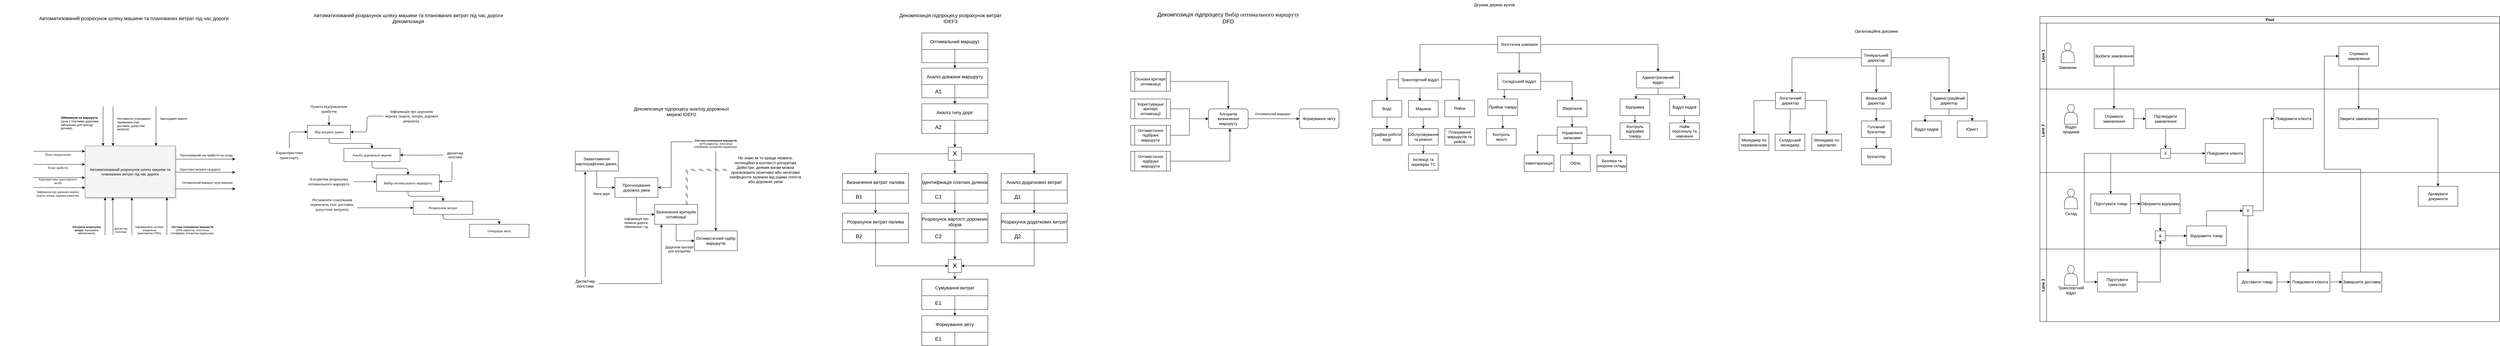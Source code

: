 <mxfile version="25.0.3">
  <diagram name="IDEF0 Diagram" id="idef0-process">
    <mxGraphModel dx="1622" dy="371" grid="1" gridSize="10" guides="1" tooltips="1" connect="1" arrows="1" fold="1" page="1" pageScale="1" pageWidth="827" pageHeight="1169" math="0" shadow="0">
      <root>
        <mxCell id="0" />
        <mxCell id="1" parent="0" />
        <mxCell id="inputGlobal" value="Пункти відправлення/прибуття" style="shape=rectangle;whiteSpace=wrap;html=1;fillColor=none;strokeColor=none;fontSize=12;fontFamily=Verdana;" parent="1" vertex="1">
          <mxGeometry x="100" y="330" width="150" height="40" as="geometry" />
        </mxCell>
        <mxCell id="ujaLc95wmTEn-ob4A1gS-2" style="edgeStyle=orthogonalEdgeStyle;rounded=0;orthogonalLoop=1;jettySize=auto;html=1;entryX=0;entryY=0.5;entryDx=0;entryDy=0;fontSize=11;fontFamily=Verdana;" parent="1" source="controlGlobal" target="subProcessA3" edge="1">
          <mxGeometry relative="1" as="geometry">
            <Array as="points">
              <mxPoint x="370" y="650" />
              <mxPoint x="370" y="650" />
            </Array>
          </mxGeometry>
        </mxCell>
        <mxCell id="controlGlobal" value="&lt;span style=&quot;text-align: left;&quot;&gt;Регламенти планування перевезень&lt;/span&gt;&lt;span style=&quot;text-align: left;&quot;&gt;&amp;nbsp;(час доставки, допустимі витрати).&lt;/span&gt;" style="shape=rectangle;whiteSpace=wrap;html=1;strokeColor=none;fillColor=none;fontSize=12;fontFamily=Verdana;" parent="1" vertex="1">
          <mxGeometry x="110" y="620" width="150" height="40" as="geometry" />
        </mxCell>
        <mxCell id="ujaLc95wmTEn-ob4A1gS-3" style="edgeStyle=orthogonalEdgeStyle;rounded=1;orthogonalLoop=1;jettySize=auto;html=1;entryX=0;entryY=0.413;entryDx=0;entryDy=0;entryPerimeter=0;exitX=1;exitY=0.5;exitDx=0;exitDy=0;strokeColor=default;curved=0;fontSize=11;fontFamily=Verdana;" parent="1" source="outputGlobal" target="subProcessA4" edge="1">
          <mxGeometry relative="1" as="geometry">
            <mxPoint x="240" y="590" as="sourcePoint" />
            <Array as="points">
              <mxPoint x="250" y="571" />
              <mxPoint x="270" y="571" />
            </Array>
          </mxGeometry>
        </mxCell>
        <mxCell id="outputGlobal" value="Алгоритми розрахунку оптимального маршруту" style="shape=rectangle;whiteSpace=wrap;html=1;fillColor=none;strokeColor=none;fontSize=12;fontFamily=Verdana;" parent="1" vertex="1">
          <mxGeometry x="100" y="550" width="150" height="40" as="geometry" />
        </mxCell>
        <mxCell id="arrowInputGlobal" style="fontSize=11;fontFamily=Verdana;" parent="1" source="inputGlobal" target="subProcessA1" edge="1">
          <mxGeometry relative="1" as="geometry" />
        </mxCell>
        <mxCell id="subProcessA1" value="Збір вхідних даних" style="shape=rectangle;whiteSpace=wrap;html=1;fontSize=11;fontFamily=Verdana;" parent="1" vertex="1">
          <mxGeometry x="110" y="400" width="130" height="40" as="geometry" />
        </mxCell>
        <mxCell id="subProcessA2" value="Аналіз дорожньої мережі" style="shape=rectangle;whiteSpace=wrap;html=1;fontSize=11;fontFamily=Verdana;" parent="1" vertex="1">
          <mxGeometry x="220" y="470" width="170" height="40" as="geometry" />
        </mxCell>
        <mxCell id="subProcessA3" value="Розрахунок витрат" style="shape=rectangle;whiteSpace=wrap;html=1;fontSize=11;fontFamily=Verdana;" parent="1" vertex="1">
          <mxGeometry x="430" y="630" width="180" height="40" as="geometry" />
        </mxCell>
        <mxCell id="subProcessA4" value="Вибір оптимального маршруту" style="shape=rectangle;whiteSpace=wrap;html=1;fontSize=11;fontFamily=Verdana;" parent="1" vertex="1">
          <mxGeometry x="319" y="550" width="190" height="50" as="geometry" />
        </mxCell>
        <mxCell id="subProcessA5" value="Генерація звіту" style="shape=rectangle;whiteSpace=wrap;html=1;fontSize=11;fontFamily=Verdana;" parent="1" vertex="1">
          <mxGeometry x="600" y="700" width="180" height="40" as="geometry" />
        </mxCell>
        <mxCell id="arrowSubProcess2" style="edgeStyle=orthogonalEdgeStyle;fontSize=11;fontFamily=Verdana;" parent="1" source="subProcessA1" target="subProcessA2" edge="1">
          <mxGeometry relative="1" as="geometry" />
        </mxCell>
        <mxCell id="arrowSubProcess3" style="edgeStyle=orthogonalEdgeStyle;fontSize=11;fontFamily=Verdana;" parent="1" source="subProcessA2" target="subProcessA4" edge="1">
          <mxGeometry relative="1" as="geometry" />
        </mxCell>
        <mxCell id="arrowSubProcess4" style="edgeStyle=orthogonalEdgeStyle;fontSize=11;fontFamily=Verdana;" parent="1" source="subProcessA3" target="subProcessA5" edge="1">
          <mxGeometry relative="1" as="geometry" />
        </mxCell>
        <mxCell id="arrowSubProcess5" style="edgeStyle=orthogonalEdgeStyle;entryX=0.5;entryY=0;entryDx=0;entryDy=0;fontSize=11;fontFamily=Verdana;" parent="1" source="subProcessA4" target="subProcessA3" edge="1">
          <mxGeometry relative="1" as="geometry" />
        </mxCell>
        <mxCell id="ujaLc95wmTEn-ob4A1gS-5" style="edgeStyle=orthogonalEdgeStyle;rounded=1;orthogonalLoop=1;jettySize=auto;html=1;exitX=0.5;exitY=0;exitDx=0;exitDy=0;curved=0;entryX=0;entryY=0.5;entryDx=0;entryDy=0;fontSize=11;fontFamily=Verdana;" parent="1" source="ujaLc95wmTEn-ob4A1gS-4" target="subProcessA1" edge="1">
          <mxGeometry relative="1" as="geometry">
            <mxPoint x="110" y="430" as="targetPoint" />
            <Array as="points">
              <mxPoint x="55" y="420" />
            </Array>
          </mxGeometry>
        </mxCell>
        <mxCell id="ujaLc95wmTEn-ob4A1gS-4" value="Характеристики транспорту" style="shape=rectangle;whiteSpace=wrap;html=1;strokeColor=none;fillColor=none;fontSize=12;fontFamily=Verdana;" parent="1" vertex="1">
          <mxGeometry x="10" y="470" width="90" height="40" as="geometry" />
        </mxCell>
        <mxCell id="ujaLc95wmTEn-ob4A1gS-8" value="&lt;span&gt;Інформація про дорожню мережу&lt;/span&gt; (карти, затори, дорожні ремонти)." style="text;whiteSpace=wrap;html=1;fontSize=12;align=center;fontFamily=Verdana;verticalAlign=middle;" parent="1" vertex="1">
          <mxGeometry x="340" y="360" width="170" height="24" as="geometry" />
        </mxCell>
        <mxCell id="ujaLc95wmTEn-ob4A1gS-9" style="edgeStyle=orthogonalEdgeStyle;rounded=1;orthogonalLoop=1;jettySize=auto;html=1;entryX=1;entryY=0.5;entryDx=0;entryDy=0;curved=0;fontSize=11;fontFamily=Verdana;" parent="1" source="ujaLc95wmTEn-ob4A1gS-8" target="subProcessA1" edge="1">
          <mxGeometry relative="1" as="geometry" />
        </mxCell>
        <mxCell id="vApmf8hz8J9mphKwcX2v-2" style="edgeStyle=orthogonalEdgeStyle;rounded=0;orthogonalLoop=1;jettySize=auto;html=1;" edge="1" parent="1" target="subProcessA2">
          <mxGeometry relative="1" as="geometry">
            <mxPoint x="520" y="490" as="sourcePoint" />
          </mxGeometry>
        </mxCell>
        <mxCell id="vApmf8hz8J9mphKwcX2v-3" style="edgeStyle=orthogonalEdgeStyle;rounded=1;orthogonalLoop=1;jettySize=auto;html=1;entryX=0.995;entryY=0.4;entryDx=0;entryDy=0;entryPerimeter=0;curved=0;" edge="1" parent="1" source="vApmf8hz8J9mphKwcX2v-1" target="subProcessA4">
          <mxGeometry relative="1" as="geometry">
            <Array as="points">
              <mxPoint x="547" y="530" />
              <mxPoint x="547" y="530" />
              <mxPoint x="547" y="570" />
              <mxPoint x="540" y="570" />
              <mxPoint x="540" y="570" />
            </Array>
          </mxGeometry>
        </mxCell>
        <mxCell id="vApmf8hz8J9mphKwcX2v-1" value="&lt;span&gt;Диспетчер логістики&lt;/span&gt;" style="text;html=1;align=center;verticalAlign=middle;whiteSpace=wrap;rounded=0;fontSize=10;fontStyle=0" vertex="1" parent="1">
          <mxGeometry x="530" y="470" width="53" height="40" as="geometry" />
        </mxCell>
        <mxCell id="vApmf8hz8J9mphKwcX2v-7" value="Декомпозиція підпроцесу аналізу дорожньої мережі IDEF0" style="text;html=1;align=center;verticalAlign=middle;whiteSpace=wrap;rounded=0;fontSize=14;" vertex="1" parent="1">
          <mxGeometry x="1091" y="342.5" width="300" height="30" as="geometry" />
        </mxCell>
        <mxCell id="vApmf8hz8J9mphKwcX2v-8" value="Автоматизований розрахунок шляху машини та планованих витрат під час дороги" style="whiteSpace=wrap;html=1;shadow=1;fontSize=11;fillColor=#f5f5f5;strokeColor=#666666;" vertex="1" parent="1">
          <mxGeometry x="-562.73" y="462.5" width="273" height="156" as="geometry" />
        </mxCell>
        <mxCell id="vApmf8hz8J9mphKwcX2v-9" value="" style="endArrow=classic;html=1;rounded=0;entryX=0.002;entryY=0.346;entryDx=0;entryDy=0;entryPerimeter=0;" edge="1" parent="1">
          <mxGeometry width="50" height="50" relative="1" as="geometry">
            <mxPoint x="-315.23" y="732.5" as="sourcePoint" />
            <mxPoint x="-315.184" y="618.496" as="targetPoint" />
          </mxGeometry>
        </mxCell>
        <mxCell id="vApmf8hz8J9mphKwcX2v-10" value="" style="endArrow=classic;html=1;rounded=0;entryX=0.002;entryY=0.346;entryDx=0;entryDy=0;entryPerimeter=0;" edge="1" parent="1">
          <mxGeometry width="50" height="50" relative="1" as="geometry">
            <mxPoint x="-502.23" y="732.5" as="sourcePoint" />
            <mxPoint x="-502.23" y="618.5" as="targetPoint" />
          </mxGeometry>
        </mxCell>
        <mxCell id="vApmf8hz8J9mphKwcX2v-11" value="&lt;div style=&quot;font-size: 8px;&quot;&gt;&lt;strong style=&quot;background-color: initial; font-size: 8px;&quot;&gt;Система планування маршрутів&lt;/strong&gt;&lt;/div&gt;&lt;div style=&quot;font-size: 8px;&quot;&gt;&lt;span style=&quot;background-color: initial; font-size: 8px;&quot;&gt;(GPS-навігатор, логістична платформа, алгоритми підрахунку).&lt;br&gt;&lt;/span&gt;&lt;/div&gt;" style="text;html=1;align=center;verticalAlign=middle;whiteSpace=wrap;rounded=0;fontSize=8;" vertex="1" parent="1">
          <mxGeometry x="-308.23" y="695" width="140" height="45" as="geometry" />
        </mxCell>
        <mxCell id="vApmf8hz8J9mphKwcX2v-12" value="&lt;strong style=&quot;font-size: 8px;&quot;&gt;Алгоритм розрахунку витрат&lt;/strong&gt; (програмне забезпечення)." style="text;html=1;align=center;verticalAlign=middle;whiteSpace=wrap;rounded=0;fontSize=8;" vertex="1" parent="1">
          <mxGeometry x="-608.23" y="697.5" width="100" height="40" as="geometry" />
        </mxCell>
        <mxCell id="vApmf8hz8J9mphKwcX2v-13" value="" style="endArrow=classic;html=1;rounded=0;entryX=0.307;entryY=0.999;entryDx=0;entryDy=0;entryPerimeter=0;" edge="1" parent="1" target="vApmf8hz8J9mphKwcX2v-8">
          <mxGeometry width="50" height="50" relative="1" as="geometry">
            <mxPoint x="-478.23" y="732.5" as="sourcePoint" />
            <mxPoint x="-468.23" y="618.5" as="targetPoint" />
          </mxGeometry>
        </mxCell>
        <mxCell id="vApmf8hz8J9mphKwcX2v-14" value="" style="endArrow=classic;html=1;rounded=0;entryX=0.002;entryY=0.346;entryDx=0;entryDy=0;entryPerimeter=0;" edge="1" parent="1">
          <mxGeometry width="50" height="50" relative="1" as="geometry">
            <mxPoint x="-421.23" y="732.5" as="sourcePoint" />
            <mxPoint x="-421.23" y="618.5" as="targetPoint" />
          </mxGeometry>
        </mxCell>
        <mxCell id="vApmf8hz8J9mphKwcX2v-15" value="" style="endArrow=classic;html=1;rounded=0;" edge="1" parent="1">
          <mxGeometry width="50" height="50" relative="1" as="geometry">
            <mxPoint x="-508.23" y="342.5" as="sourcePoint" />
            <mxPoint x="-508.23" y="462.5" as="targetPoint" />
          </mxGeometry>
        </mxCell>
        <mxCell id="vApmf8hz8J9mphKwcX2v-16" value="" style="endArrow=classic;html=1;rounded=0;entryX=0.529;entryY=-0.002;entryDx=0;entryDy=0;entryPerimeter=0;" edge="1" parent="1">
          <mxGeometry width="50" height="50" relative="1" as="geometry">
            <mxPoint x="-478.15" y="342.81" as="sourcePoint" />
            <mxPoint x="-478.233" y="462.498" as="targetPoint" />
          </mxGeometry>
        </mxCell>
        <mxCell id="vApmf8hz8J9mphKwcX2v-17" value="&lt;span style=&quot;font-size: 8px;&quot;&gt;Інформаційна система управління транспортом&lt;/span&gt;&lt;span style=&quot;font-size: 8px;&quot;&gt;&amp;nbsp;&lt;/span&gt;&lt;span style=&quot;font-size: 8px;&quot;&gt;(TMS).&lt;/span&gt;" style="text;html=1;align=center;verticalAlign=middle;whiteSpace=wrap;rounded=0;fontSize=8;fontStyle=0" vertex="1" parent="1">
          <mxGeometry x="-418.23" y="697.5" width="100" height="40" as="geometry" />
        </mxCell>
        <mxCell id="vApmf8hz8J9mphKwcX2v-18" value="&lt;span style=&quot;font-size: 8px;&quot;&gt;Диспетчер логістики&lt;/span&gt;" style="text;html=1;align=center;verticalAlign=middle;whiteSpace=wrap;rounded=0;fontSize=8;fontStyle=0" vertex="1" parent="1">
          <mxGeometry x="-481.23" y="697.5" width="53" height="40" as="geometry" />
        </mxCell>
        <mxCell id="vApmf8hz8J9mphKwcX2v-19" value="Пункт відправлення" style="text;html=1;align=center;verticalAlign=middle;whiteSpace=wrap;rounded=0;fontSize=9;fontStyle=0;fontFamily=Verdana;" vertex="1" parent="1">
          <mxGeometry x="-689.87" y="478.5" width="90" height="20" as="geometry" />
        </mxCell>
        <mxCell id="vApmf8hz8J9mphKwcX2v-20" value="&lt;span style=&quot;font-size: 9px;&quot;&gt;Пункт прибуття&lt;/span&gt;" style="text;html=1;align=center;verticalAlign=middle;whiteSpace=wrap;rounded=0;fontSize=9;fontFamily=Verdana;" vertex="1" parent="1">
          <mxGeometry x="-699.87" y="518.5" width="110" height="20" as="geometry" />
        </mxCell>
        <mxCell id="vApmf8hz8J9mphKwcX2v-21" value="&lt;span style=&quot;font-size: 9px;&quot;&gt;Харатеристики транспортного засобу&lt;/span&gt;" style="text;whiteSpace=wrap;html=1;fontSize=9;fontStyle=0;fontFamily=Verdana;verticalAlign=middle;align=center;" vertex="1" parent="1">
          <mxGeometry x="-713.5" y="558.5" width="137.25" height="20" as="geometry" />
        </mxCell>
        <mxCell id="vApmf8hz8J9mphKwcX2v-22" value="&lt;span style=&quot;font-size: 9px;&quot;&gt;Інформація про дорожню мережу&lt;/span&gt; (карти, затори, дорожні ремонти)." style="text;whiteSpace=wrap;html=1;fontSize=9;align=center;fontFamily=Verdana;verticalAlign=middle;" vertex="1" parent="1">
          <mxGeometry x="-718.5" y="594.5" width="147.25" height="24" as="geometry" />
        </mxCell>
        <mxCell id="vApmf8hz8J9mphKwcX2v-23" value="" style="endArrow=classic;html=1;rounded=0;entryX=0.001;entryY=0.772;entryDx=0;entryDy=0;entryPerimeter=0;" edge="1" parent="1">
          <mxGeometry width="50" height="50" relative="1" as="geometry">
            <mxPoint x="-718.5" y="588.5" as="sourcePoint" />
            <mxPoint x="-562.727" y="588.932" as="targetPoint" />
          </mxGeometry>
        </mxCell>
        <mxCell id="vApmf8hz8J9mphKwcX2v-24" value="" style="endArrow=classic;html=1;rounded=0;entryX=0.001;entryY=0.772;entryDx=0;entryDy=0;entryPerimeter=0;" edge="1" parent="1">
          <mxGeometry width="50" height="50" relative="1" as="geometry">
            <mxPoint x="-719" y="558.5" as="sourcePoint" />
            <mxPoint x="-563" y="558.5" as="targetPoint" />
          </mxGeometry>
        </mxCell>
        <mxCell id="vApmf8hz8J9mphKwcX2v-25" value="" style="endArrow=classic;html=1;rounded=0;entryX=0.001;entryY=0.772;entryDx=0;entryDy=0;entryPerimeter=0;" edge="1" parent="1">
          <mxGeometry width="50" height="50" relative="1" as="geometry">
            <mxPoint x="-719" y="518.31" as="sourcePoint" />
            <mxPoint x="-563" y="518.31" as="targetPoint" />
          </mxGeometry>
        </mxCell>
        <mxCell id="vApmf8hz8J9mphKwcX2v-26" value="" style="endArrow=classic;html=1;rounded=0;entryX=0.001;entryY=0.772;entryDx=0;entryDy=0;entryPerimeter=0;" edge="1" parent="1">
          <mxGeometry width="50" height="50" relative="1" as="geometry">
            <mxPoint x="-719" y="478.5" as="sourcePoint" />
            <mxPoint x="-563" y="478.5" as="targetPoint" />
          </mxGeometry>
        </mxCell>
        <mxCell id="vApmf8hz8J9mphKwcX2v-27" value="&lt;strong style=&quot;font-size: 9px;&quot;&gt;Обмеження на маршрути&lt;/strong&gt; (зони з платними дорогами, заборонені для проїзду ділянки)." style="text;whiteSpace=wrap;html=1;fontSize=9;verticalAlign=middle;align=left;" vertex="1" parent="1">
          <mxGeometry x="-638.23" y="372.5" width="130" height="40" as="geometry" />
        </mxCell>
        <mxCell id="vApmf8hz8J9mphKwcX2v-28" value="&lt;span style=&quot;font-size: 9px;&quot;&gt;Регламенти планування перевезень&lt;/span&gt; (час доставки, допустимі витрати)." style="text;whiteSpace=wrap;html=1;fontSize=9;align=left;" vertex="1" parent="1">
          <mxGeometry x="-468.23" y="367.5" width="110" height="50" as="geometry" />
        </mxCell>
        <mxCell id="vApmf8hz8J9mphKwcX2v-29" value="" style="endArrow=classic;html=1;rounded=0;entryX=0.529;entryY=-0.002;entryDx=0;entryDy=0;entryPerimeter=0;" edge="1" parent="1">
          <mxGeometry width="50" height="50" relative="1" as="geometry">
            <mxPoint x="-348.15" y="342.81" as="sourcePoint" />
            <mxPoint x="-348.233" y="462.498" as="targetPoint" />
          </mxGeometry>
        </mxCell>
        <mxCell id="vApmf8hz8J9mphKwcX2v-30" value="Законодавчі вимоги" style="text;whiteSpace=wrap;html=1;fontSize=9;verticalAlign=middle;" vertex="1" parent="1">
          <mxGeometry x="-338.23" y="372.5" width="90" height="15" as="geometry" />
        </mxCell>
        <mxCell id="vApmf8hz8J9mphKwcX2v-31" value="" style="endArrow=classic;html=1;rounded=0;exitX=1.005;exitY=0.256;exitDx=0;exitDy=0;exitPerimeter=0;" edge="1" parent="1" source="vApmf8hz8J9mphKwcX2v-8">
          <mxGeometry width="50" height="50" relative="1" as="geometry">
            <mxPoint x="-288.23" y="502.5" as="sourcePoint" />
            <mxPoint x="-108.23" y="502.5" as="targetPoint" />
          </mxGeometry>
        </mxCell>
        <mxCell id="vApmf8hz8J9mphKwcX2v-32" value="" style="endArrow=classic;html=1;rounded=0;exitX=1;exitY=0.509;exitDx=0;exitDy=0;exitPerimeter=0;" edge="1" parent="1" source="vApmf8hz8J9mphKwcX2v-8">
          <mxGeometry width="50" height="50" relative="1" as="geometry">
            <mxPoint x="-289.73" y="540.26" as="sourcePoint" />
            <mxPoint x="-108.23" y="542.5" as="targetPoint" />
          </mxGeometry>
        </mxCell>
        <mxCell id="vApmf8hz8J9mphKwcX2v-33" value="Прогнозований час прибуття на склад." style="text;whiteSpace=wrap;html=1;fontSize=9;" vertex="1" parent="1">
          <mxGeometry x="-278.23" y="478.5" width="170" height="20" as="geometry" />
        </mxCell>
        <mxCell id="vApmf8hz8J9mphKwcX2v-34" value="Орієнтовні витрати на дорогу" style="text;whiteSpace=wrap;html=1;fontSize=9;verticalAlign=middle;fontStyle=0" vertex="1" parent="1">
          <mxGeometry x="-278.23" y="528.5" width="130" height="10" as="geometry" />
        </mxCell>
        <mxCell id="vApmf8hz8J9mphKwcX2v-35" value="" style="endArrow=classic;html=1;rounded=0;exitX=1.001;exitY=0.835;exitDx=0;exitDy=0;exitPerimeter=0;" edge="1" parent="1" source="vApmf8hz8J9mphKwcX2v-8">
          <mxGeometry width="50" height="50" relative="1" as="geometry">
            <mxPoint x="-289.73" y="594.5" as="sourcePoint" />
            <mxPoint x="-108.23" y="592.5" as="targetPoint" />
          </mxGeometry>
        </mxCell>
        <mxCell id="vApmf8hz8J9mphKwcX2v-36" value="Оптимальний маршрут руху машини" style="text;html=1;align=center;verticalAlign=middle;whiteSpace=wrap;rounded=0;fontSize=9;fontStyle=0" vertex="1" parent="1">
          <mxGeometry x="-278.23" y="558.5" width="170" height="30" as="geometry" />
        </mxCell>
        <mxCell id="vApmf8hz8J9mphKwcX2v-41" style="edgeStyle=orthogonalEdgeStyle;rounded=0;orthogonalLoop=1;jettySize=auto;html=1;entryX=0;entryY=0.5;entryDx=0;entryDy=0;" edge="1" parent="1" source="vApmf8hz8J9mphKwcX2v-37" target="vApmf8hz8J9mphKwcX2v-38">
          <mxGeometry relative="1" as="geometry" />
        </mxCell>
        <mxCell id="vApmf8hz8J9mphKwcX2v-37" value="Завантаження картографічних даних." style="rounded=0;whiteSpace=wrap;html=1;" vertex="1" parent="1">
          <mxGeometry x="920" y="478.5" width="130" height="60" as="geometry" />
        </mxCell>
        <mxCell id="vApmf8hz8J9mphKwcX2v-42" style="edgeStyle=orthogonalEdgeStyle;rounded=0;orthogonalLoop=1;jettySize=auto;html=1;entryX=0;entryY=0.5;entryDx=0;entryDy=0;" edge="1" parent="1" source="vApmf8hz8J9mphKwcX2v-38" target="vApmf8hz8J9mphKwcX2v-39">
          <mxGeometry relative="1" as="geometry" />
        </mxCell>
        <mxCell id="vApmf8hz8J9mphKwcX2v-38" value="Прогнозування дорожніх умов" style="rounded=0;whiteSpace=wrap;html=1;" vertex="1" parent="1">
          <mxGeometry x="1040" y="558.5" width="130" height="60" as="geometry" />
        </mxCell>
        <mxCell id="vApmf8hz8J9mphKwcX2v-43" style="edgeStyle=orthogonalEdgeStyle;rounded=0;orthogonalLoop=1;jettySize=auto;html=1;entryX=0;entryY=0.5;entryDx=0;entryDy=0;" edge="1" parent="1" source="vApmf8hz8J9mphKwcX2v-39" target="vApmf8hz8J9mphKwcX2v-40">
          <mxGeometry relative="1" as="geometry" />
        </mxCell>
        <mxCell id="vApmf8hz8J9mphKwcX2v-39" value="Визначення критеріїв оптимізації" style="rounded=0;whiteSpace=wrap;html=1;" vertex="1" parent="1">
          <mxGeometry x="1160" y="640" width="130" height="60" as="geometry" />
        </mxCell>
        <mxCell id="vApmf8hz8J9mphKwcX2v-40" value="Оптимістичний підбір маршрутів" style="rounded=0;whiteSpace=wrap;html=1;" vertex="1" parent="1">
          <mxGeometry x="1280" y="720" width="130" height="60" as="geometry" />
        </mxCell>
        <mxCell id="vApmf8hz8J9mphKwcX2v-46" style="edgeStyle=orthogonalEdgeStyle;rounded=0;orthogonalLoop=1;jettySize=auto;html=1;entryX=0.75;entryY=0;entryDx=0;entryDy=0;dashed=1;dashPattern=12 12;shape=link;" edge="1" parent="1" source="vApmf8hz8J9mphKwcX2v-45" target="vApmf8hz8J9mphKwcX2v-39">
          <mxGeometry relative="1" as="geometry" />
        </mxCell>
        <mxCell id="vApmf8hz8J9mphKwcX2v-45" value="Не знаю як то краще назвати, потенційно в контексті алгоритма Дейкстри, деяким вагам можна присвоювати позитивні або негативні коефіцієнти залежно від оцінки логіста або дорожніх умов" style="text;html=1;align=center;verticalAlign=middle;whiteSpace=wrap;rounded=0;" vertex="1" parent="1">
          <mxGeometry x="1380" y="490" width="230" height="90" as="geometry" />
        </mxCell>
        <mxCell id="vApmf8hz8J9mphKwcX2v-47" value="&lt;span&gt;Диспетчер логістики&lt;/span&gt;" style="text;html=1;align=center;verticalAlign=middle;whiteSpace=wrap;rounded=0;fontSize=12;fontStyle=0" vertex="1" parent="1">
          <mxGeometry x="910" y="860" width="80" height="40" as="geometry" />
        </mxCell>
        <mxCell id="vApmf8hz8J9mphKwcX2v-48" style="edgeStyle=orthogonalEdgeStyle;rounded=0;orthogonalLoop=1;jettySize=auto;html=1;" edge="1" parent="1" source="vApmf8hz8J9mphKwcX2v-47">
          <mxGeometry relative="1" as="geometry">
            <mxPoint x="950" y="540" as="targetPoint" />
          </mxGeometry>
        </mxCell>
        <mxCell id="vApmf8hz8J9mphKwcX2v-49" style="edgeStyle=orthogonalEdgeStyle;rounded=0;orthogonalLoop=1;jettySize=auto;html=1;entryX=0.156;entryY=1.006;entryDx=0;entryDy=0;entryPerimeter=0;" edge="1" parent="1" source="vApmf8hz8J9mphKwcX2v-47" target="vApmf8hz8J9mphKwcX2v-39">
          <mxGeometry relative="1" as="geometry" />
        </mxCell>
        <mxCell id="vApmf8hz8J9mphKwcX2v-51" style="edgeStyle=orthogonalEdgeStyle;rounded=0;orthogonalLoop=1;jettySize=auto;html=1;" edge="1" parent="1" source="vApmf8hz8J9mphKwcX2v-50" target="vApmf8hz8J9mphKwcX2v-40">
          <mxGeometry relative="1" as="geometry" />
        </mxCell>
        <mxCell id="vApmf8hz8J9mphKwcX2v-60" style="edgeStyle=orthogonalEdgeStyle;rounded=0;orthogonalLoop=1;jettySize=auto;html=1;entryX=1;entryY=0.5;entryDx=0;entryDy=0;" edge="1" parent="1" source="vApmf8hz8J9mphKwcX2v-50" target="vApmf8hz8J9mphKwcX2v-38">
          <mxGeometry relative="1" as="geometry">
            <Array as="points">
              <mxPoint x="1210" y="450" />
              <mxPoint x="1210" y="589" />
            </Array>
          </mxGeometry>
        </mxCell>
        <mxCell id="vApmf8hz8J9mphKwcX2v-50" value="&lt;div style=&quot;font-size: 8px;&quot;&gt;&lt;strong style=&quot;background-color: initial; font-size: 8px;&quot;&gt;Система планування маршрутів&lt;/strong&gt;&lt;/div&gt;&lt;div style=&quot;font-size: 8px;&quot;&gt;&lt;span style=&quot;background-color: initial; font-size: 8px;&quot;&gt;(GPS-навігатор, логістична платформа, алгоритми підрахунку).&lt;br&gt;&lt;/span&gt;&lt;/div&gt;" style="text;html=1;align=center;verticalAlign=middle;whiteSpace=wrap;rounded=0;fontSize=8;" vertex="1" parent="1">
          <mxGeometry x="1275" y="433.5" width="140" height="45" as="geometry" />
        </mxCell>
        <mxCell id="vApmf8hz8J9mphKwcX2v-52" value="Мапа доріг" style="text;html=1;align=center;verticalAlign=middle;whiteSpace=wrap;rounded=0;fontSize=10;" vertex="1" parent="1">
          <mxGeometry x="970" y="592" width="60" height="30" as="geometry" />
        </mxCell>
        <mxCell id="vApmf8hz8J9mphKwcX2v-53" value="Інформація про неякісні дороги, обмеження і тд." style="text;html=1;align=center;verticalAlign=middle;whiteSpace=wrap;rounded=0;fontSize=10;" vertex="1" parent="1">
          <mxGeometry x="1060" y="680" width="90" height="30" as="geometry" />
        </mxCell>
        <mxCell id="vApmf8hz8J9mphKwcX2v-54" value="Додаткові критерії для алгоритму" style="text;html=1;align=center;verticalAlign=middle;whiteSpace=wrap;rounded=0;fontSize=10;" vertex="1" parent="1">
          <mxGeometry x="1190" y="760" width="90" height="30" as="geometry" />
        </mxCell>
        <mxCell id="vApmf8hz8J9mphKwcX2v-61" value="Декомпозиція підпроцесу розрахунок витрат&lt;div&gt;IDEF3&lt;/div&gt;" style="text;html=1;align=center;verticalAlign=middle;whiteSpace=wrap;rounded=0;fontSize=15;" vertex="1" parent="1">
          <mxGeometry x="1850" y="60" width="410" height="30" as="geometry" />
        </mxCell>
        <mxCell id="vApmf8hz8J9mphKwcX2v-102" style="edgeStyle=orthogonalEdgeStyle;rounded=0;orthogonalLoop=1;jettySize=auto;html=1;entryX=0.5;entryY=0;entryDx=0;entryDy=0;" edge="1" parent="1" source="vApmf8hz8J9mphKwcX2v-68" target="vApmf8hz8J9mphKwcX2v-98">
          <mxGeometry relative="1" as="geometry" />
        </mxCell>
        <mxCell id="vApmf8hz8J9mphKwcX2v-68" value="Оптимальний маршрут" style="shape=table;startSize=50;container=1;collapsible=0;childLayout=tableLayout;strokeColor=default;fontSize=14;" vertex="1" parent="1">
          <mxGeometry x="1968" y="120" width="200" height="90" as="geometry" />
        </mxCell>
        <mxCell id="vApmf8hz8J9mphKwcX2v-69" value="" style="shape=tableRow;horizontal=0;startSize=0;swimlaneHead=0;swimlaneBody=0;strokeColor=inherit;top=0;left=0;bottom=0;right=0;collapsible=0;dropTarget=0;fillColor=none;points=[[0,0.5],[1,0.5]];portConstraint=eastwest;fontSize=16;" vertex="1" parent="vApmf8hz8J9mphKwcX2v-68">
          <mxGeometry y="50" width="200" height="40" as="geometry" />
        </mxCell>
        <mxCell id="vApmf8hz8J9mphKwcX2v-70" value="" style="shape=partialRectangle;html=1;whiteSpace=wrap;connectable=0;strokeColor=inherit;overflow=hidden;fillColor=none;top=0;left=0;bottom=0;right=0;pointerEvents=1;fontSize=16;" vertex="1" parent="vApmf8hz8J9mphKwcX2v-69">
          <mxGeometry width="100" height="40" as="geometry">
            <mxRectangle width="100" height="40" as="alternateBounds" />
          </mxGeometry>
        </mxCell>
        <mxCell id="vApmf8hz8J9mphKwcX2v-71" value="" style="shape=partialRectangle;html=1;whiteSpace=wrap;connectable=0;strokeColor=inherit;overflow=hidden;fillColor=none;top=0;left=0;bottom=0;right=0;pointerEvents=1;fontSize=16;" vertex="1" parent="vApmf8hz8J9mphKwcX2v-69">
          <mxGeometry x="100" width="100" height="40" as="geometry">
            <mxRectangle width="100" height="40" as="alternateBounds" />
          </mxGeometry>
        </mxCell>
        <mxCell id="vApmf8hz8J9mphKwcX2v-104" style="edgeStyle=orthogonalEdgeStyle;rounded=0;orthogonalLoop=1;jettySize=auto;html=1;" edge="1" parent="1" source="vApmf8hz8J9mphKwcX2v-93" target="vApmf8hz8J9mphKwcX2v-97">
          <mxGeometry relative="1" as="geometry" />
        </mxCell>
        <mxCell id="vApmf8hz8J9mphKwcX2v-93" value="Аналіз типу доріг" style="shape=table;startSize=50;container=1;collapsible=0;childLayout=tableLayout;strokeColor=default;fontSize=14;" vertex="1" parent="1">
          <mxGeometry x="1968" y="334.75" width="200" height="90" as="geometry" />
        </mxCell>
        <mxCell id="vApmf8hz8J9mphKwcX2v-94" value="" style="shape=tableRow;horizontal=0;startSize=0;swimlaneHead=0;swimlaneBody=0;strokeColor=inherit;top=0;left=0;bottom=0;right=0;collapsible=0;dropTarget=0;fillColor=none;points=[[0,0.5],[1,0.5]];portConstraint=eastwest;fontSize=16;" vertex="1" parent="vApmf8hz8J9mphKwcX2v-93">
          <mxGeometry y="50" width="200" height="40" as="geometry" />
        </mxCell>
        <mxCell id="vApmf8hz8J9mphKwcX2v-95" value="А2" style="shape=partialRectangle;html=1;whiteSpace=wrap;connectable=0;strokeColor=inherit;overflow=hidden;fillColor=none;top=0;left=0;bottom=0;right=0;pointerEvents=1;fontSize=16;" vertex="1" parent="vApmf8hz8J9mphKwcX2v-94">
          <mxGeometry width="100" height="40" as="geometry">
            <mxRectangle width="100" height="40" as="alternateBounds" />
          </mxGeometry>
        </mxCell>
        <mxCell id="vApmf8hz8J9mphKwcX2v-96" value="" style="shape=partialRectangle;html=1;whiteSpace=wrap;connectable=0;strokeColor=inherit;overflow=hidden;fillColor=none;top=0;left=0;bottom=0;right=0;pointerEvents=1;fontSize=16;" vertex="1" parent="vApmf8hz8J9mphKwcX2v-94">
          <mxGeometry x="100" width="100" height="40" as="geometry">
            <mxRectangle width="100" height="40" as="alternateBounds" />
          </mxGeometry>
        </mxCell>
        <mxCell id="vApmf8hz8J9mphKwcX2v-117" style="edgeStyle=orthogonalEdgeStyle;rounded=0;orthogonalLoop=1;jettySize=auto;html=1;entryX=0.5;entryY=0;entryDx=0;entryDy=0;" edge="1" parent="1" source="vApmf8hz8J9mphKwcX2v-97" target="vApmf8hz8J9mphKwcX2v-105">
          <mxGeometry relative="1" as="geometry" />
        </mxCell>
        <mxCell id="vApmf8hz8J9mphKwcX2v-118" style="edgeStyle=orthogonalEdgeStyle;rounded=0;orthogonalLoop=1;jettySize=auto;html=1;entryX=0.5;entryY=0;entryDx=0;entryDy=0;" edge="1" parent="1" source="vApmf8hz8J9mphKwcX2v-97" target="vApmf8hz8J9mphKwcX2v-109">
          <mxGeometry relative="1" as="geometry">
            <mxPoint x="2068" y="526.25" as="targetPoint" />
          </mxGeometry>
        </mxCell>
        <mxCell id="vApmf8hz8J9mphKwcX2v-119" style="edgeStyle=orthogonalEdgeStyle;rounded=0;orthogonalLoop=1;jettySize=auto;html=1;entryX=0.5;entryY=0;entryDx=0;entryDy=0;" edge="1" parent="1" source="vApmf8hz8J9mphKwcX2v-97" target="vApmf8hz8J9mphKwcX2v-113">
          <mxGeometry relative="1" as="geometry" />
        </mxCell>
        <mxCell id="vApmf8hz8J9mphKwcX2v-97" value="Х" style="rounded=0;whiteSpace=wrap;html=1;fontSize=19;" vertex="1" parent="1">
          <mxGeometry x="2048" y="466.25" width="40" height="40" as="geometry" />
        </mxCell>
        <mxCell id="vApmf8hz8J9mphKwcX2v-103" style="edgeStyle=orthogonalEdgeStyle;rounded=0;orthogonalLoop=1;jettySize=auto;html=1;entryX=0.5;entryY=0;entryDx=0;entryDy=0;" edge="1" parent="1" source="vApmf8hz8J9mphKwcX2v-98" target="vApmf8hz8J9mphKwcX2v-93">
          <mxGeometry relative="1" as="geometry" />
        </mxCell>
        <mxCell id="vApmf8hz8J9mphKwcX2v-98" value="Аналіз довжини маршруту" style="shape=table;startSize=50;container=1;collapsible=0;childLayout=tableLayout;strokeColor=default;fontSize=14;" vertex="1" parent="1">
          <mxGeometry x="1968" y="226.5" width="200" height="90" as="geometry" />
        </mxCell>
        <mxCell id="vApmf8hz8J9mphKwcX2v-99" value="" style="shape=tableRow;horizontal=0;startSize=0;swimlaneHead=0;swimlaneBody=0;strokeColor=inherit;top=0;left=0;bottom=0;right=0;collapsible=0;dropTarget=0;fillColor=none;points=[[0,0.5],[1,0.5]];portConstraint=eastwest;fontSize=16;" vertex="1" parent="vApmf8hz8J9mphKwcX2v-98">
          <mxGeometry y="50" width="200" height="40" as="geometry" />
        </mxCell>
        <mxCell id="vApmf8hz8J9mphKwcX2v-100" value="А1" style="shape=partialRectangle;html=1;whiteSpace=wrap;connectable=0;strokeColor=inherit;overflow=hidden;fillColor=none;top=0;left=0;bottom=0;right=0;pointerEvents=1;fontSize=16;" vertex="1" parent="vApmf8hz8J9mphKwcX2v-99">
          <mxGeometry width="100" height="40" as="geometry">
            <mxRectangle width="100" height="40" as="alternateBounds" />
          </mxGeometry>
        </mxCell>
        <mxCell id="vApmf8hz8J9mphKwcX2v-101" value="" style="shape=partialRectangle;html=1;whiteSpace=wrap;connectable=0;strokeColor=inherit;overflow=hidden;fillColor=none;top=0;left=0;bottom=0;right=0;pointerEvents=1;fontSize=16;" vertex="1" parent="vApmf8hz8J9mphKwcX2v-99">
          <mxGeometry x="100" width="100" height="40" as="geometry">
            <mxRectangle width="100" height="40" as="alternateBounds" />
          </mxGeometry>
        </mxCell>
        <mxCell id="vApmf8hz8J9mphKwcX2v-132" style="edgeStyle=orthogonalEdgeStyle;rounded=0;orthogonalLoop=1;jettySize=auto;html=1;entryX=0.5;entryY=0;entryDx=0;entryDy=0;" edge="1" parent="1" source="vApmf8hz8J9mphKwcX2v-105" target="vApmf8hz8J9mphKwcX2v-120">
          <mxGeometry relative="1" as="geometry" />
        </mxCell>
        <mxCell id="vApmf8hz8J9mphKwcX2v-105" value="Визначення витрат палива" style="shape=table;startSize=50;container=1;collapsible=0;childLayout=tableLayout;strokeColor=default;fontSize=14;" vertex="1" parent="1">
          <mxGeometry x="1728" y="546.25" width="200" height="90" as="geometry" />
        </mxCell>
        <mxCell id="vApmf8hz8J9mphKwcX2v-106" value="" style="shape=tableRow;horizontal=0;startSize=0;swimlaneHead=0;swimlaneBody=0;strokeColor=inherit;top=0;left=0;bottom=0;right=0;collapsible=0;dropTarget=0;fillColor=none;points=[[0,0.5],[1,0.5]];portConstraint=eastwest;fontSize=16;" vertex="1" parent="vApmf8hz8J9mphKwcX2v-105">
          <mxGeometry y="50" width="200" height="40" as="geometry" />
        </mxCell>
        <mxCell id="vApmf8hz8J9mphKwcX2v-107" value="В1" style="shape=partialRectangle;html=1;whiteSpace=wrap;connectable=0;strokeColor=inherit;overflow=hidden;fillColor=none;top=0;left=0;bottom=0;right=0;pointerEvents=1;fontSize=16;" vertex="1" parent="vApmf8hz8J9mphKwcX2v-106">
          <mxGeometry width="100" height="40" as="geometry">
            <mxRectangle width="100" height="40" as="alternateBounds" />
          </mxGeometry>
        </mxCell>
        <mxCell id="vApmf8hz8J9mphKwcX2v-108" value="" style="shape=partialRectangle;html=1;whiteSpace=wrap;connectable=0;strokeColor=inherit;overflow=hidden;fillColor=none;top=0;left=0;bottom=0;right=0;pointerEvents=1;fontSize=16;" vertex="1" parent="vApmf8hz8J9mphKwcX2v-106">
          <mxGeometry x="100" width="100" height="40" as="geometry">
            <mxRectangle width="100" height="40" as="alternateBounds" />
          </mxGeometry>
        </mxCell>
        <mxCell id="vApmf8hz8J9mphKwcX2v-133" style="edgeStyle=orthogonalEdgeStyle;rounded=0;orthogonalLoop=1;jettySize=auto;html=1;entryX=0.5;entryY=0;entryDx=0;entryDy=0;" edge="1" parent="1" source="vApmf8hz8J9mphKwcX2v-109" target="vApmf8hz8J9mphKwcX2v-124">
          <mxGeometry relative="1" as="geometry" />
        </mxCell>
        <mxCell id="vApmf8hz8J9mphKwcX2v-109" value="Ідентифікація платних ділянок" style="shape=table;startSize=50;container=1;collapsible=0;childLayout=tableLayout;strokeColor=default;fontSize=14;" vertex="1" parent="1">
          <mxGeometry x="1968" y="546.25" width="200" height="90" as="geometry" />
        </mxCell>
        <mxCell id="vApmf8hz8J9mphKwcX2v-110" value="" style="shape=tableRow;horizontal=0;startSize=0;swimlaneHead=0;swimlaneBody=0;strokeColor=inherit;top=0;left=0;bottom=0;right=0;collapsible=0;dropTarget=0;fillColor=none;points=[[0,0.5],[1,0.5]];portConstraint=eastwest;fontSize=16;" vertex="1" parent="vApmf8hz8J9mphKwcX2v-109">
          <mxGeometry y="50" width="200" height="40" as="geometry" />
        </mxCell>
        <mxCell id="vApmf8hz8J9mphKwcX2v-111" value="С1" style="shape=partialRectangle;html=1;whiteSpace=wrap;connectable=0;strokeColor=inherit;overflow=hidden;fillColor=none;top=0;left=0;bottom=0;right=0;pointerEvents=1;fontSize=16;" vertex="1" parent="vApmf8hz8J9mphKwcX2v-110">
          <mxGeometry width="100" height="40" as="geometry">
            <mxRectangle width="100" height="40" as="alternateBounds" />
          </mxGeometry>
        </mxCell>
        <mxCell id="vApmf8hz8J9mphKwcX2v-112" value="" style="shape=partialRectangle;html=1;whiteSpace=wrap;connectable=0;strokeColor=inherit;overflow=hidden;fillColor=none;top=0;left=0;bottom=0;right=0;pointerEvents=1;fontSize=16;" vertex="1" parent="vApmf8hz8J9mphKwcX2v-110">
          <mxGeometry x="100" width="100" height="40" as="geometry">
            <mxRectangle width="100" height="40" as="alternateBounds" />
          </mxGeometry>
        </mxCell>
        <mxCell id="vApmf8hz8J9mphKwcX2v-134" style="edgeStyle=orthogonalEdgeStyle;rounded=0;orthogonalLoop=1;jettySize=auto;html=1;entryX=0.5;entryY=0;entryDx=0;entryDy=0;" edge="1" parent="1" source="vApmf8hz8J9mphKwcX2v-113" target="vApmf8hz8J9mphKwcX2v-128">
          <mxGeometry relative="1" as="geometry" />
        </mxCell>
        <mxCell id="vApmf8hz8J9mphKwcX2v-113" value="Аналіз додаткових витрат" style="shape=table;startSize=50;container=1;collapsible=0;childLayout=tableLayout;strokeColor=default;fontSize=14;" vertex="1" parent="1">
          <mxGeometry x="2208" y="546.25" width="200" height="90" as="geometry" />
        </mxCell>
        <mxCell id="vApmf8hz8J9mphKwcX2v-114" value="" style="shape=tableRow;horizontal=0;startSize=0;swimlaneHead=0;swimlaneBody=0;strokeColor=inherit;top=0;left=0;bottom=0;right=0;collapsible=0;dropTarget=0;fillColor=none;points=[[0,0.5],[1,0.5]];portConstraint=eastwest;fontSize=16;" vertex="1" parent="vApmf8hz8J9mphKwcX2v-113">
          <mxGeometry y="50" width="200" height="40" as="geometry" />
        </mxCell>
        <mxCell id="vApmf8hz8J9mphKwcX2v-115" value="Д1" style="shape=partialRectangle;html=1;whiteSpace=wrap;connectable=0;strokeColor=inherit;overflow=hidden;fillColor=none;top=0;left=0;bottom=0;right=0;pointerEvents=1;fontSize=16;" vertex="1" parent="vApmf8hz8J9mphKwcX2v-114">
          <mxGeometry width="100" height="40" as="geometry">
            <mxRectangle width="100" height="40" as="alternateBounds" />
          </mxGeometry>
        </mxCell>
        <mxCell id="vApmf8hz8J9mphKwcX2v-116" value="" style="shape=partialRectangle;html=1;whiteSpace=wrap;connectable=0;strokeColor=inherit;overflow=hidden;fillColor=none;top=0;left=0;bottom=0;right=0;pointerEvents=1;fontSize=16;" vertex="1" parent="vApmf8hz8J9mphKwcX2v-114">
          <mxGeometry x="100" width="100" height="40" as="geometry">
            <mxRectangle width="100" height="40" as="alternateBounds" />
          </mxGeometry>
        </mxCell>
        <mxCell id="vApmf8hz8J9mphKwcX2v-136" style="edgeStyle=orthogonalEdgeStyle;rounded=0;orthogonalLoop=1;jettySize=auto;html=1;entryX=0;entryY=0.5;entryDx=0;entryDy=0;" edge="1" parent="1" source="vApmf8hz8J9mphKwcX2v-120" target="vApmf8hz8J9mphKwcX2v-135">
          <mxGeometry relative="1" as="geometry">
            <Array as="points">
              <mxPoint x="1828" y="826.25" />
            </Array>
          </mxGeometry>
        </mxCell>
        <mxCell id="vApmf8hz8J9mphKwcX2v-120" value="Розрахунок витрат палива" style="shape=table;startSize=50;container=1;collapsible=0;childLayout=tableLayout;strokeColor=default;fontSize=14;" vertex="1" parent="1">
          <mxGeometry x="1728" y="666.25" width="200" height="90" as="geometry" />
        </mxCell>
        <mxCell id="vApmf8hz8J9mphKwcX2v-121" value="" style="shape=tableRow;horizontal=0;startSize=0;swimlaneHead=0;swimlaneBody=0;strokeColor=inherit;top=0;left=0;bottom=0;right=0;collapsible=0;dropTarget=0;fillColor=none;points=[[0,0.5],[1,0.5]];portConstraint=eastwest;fontSize=16;" vertex="1" parent="vApmf8hz8J9mphKwcX2v-120">
          <mxGeometry y="50" width="200" height="40" as="geometry" />
        </mxCell>
        <mxCell id="vApmf8hz8J9mphKwcX2v-122" value="В2" style="shape=partialRectangle;html=1;whiteSpace=wrap;connectable=0;strokeColor=inherit;overflow=hidden;fillColor=none;top=0;left=0;bottom=0;right=0;pointerEvents=1;fontSize=16;" vertex="1" parent="vApmf8hz8J9mphKwcX2v-121">
          <mxGeometry width="100" height="40" as="geometry">
            <mxRectangle width="100" height="40" as="alternateBounds" />
          </mxGeometry>
        </mxCell>
        <mxCell id="vApmf8hz8J9mphKwcX2v-123" value="" style="shape=partialRectangle;html=1;whiteSpace=wrap;connectable=0;strokeColor=inherit;overflow=hidden;fillColor=none;top=0;left=0;bottom=0;right=0;pointerEvents=1;fontSize=16;" vertex="1" parent="vApmf8hz8J9mphKwcX2v-121">
          <mxGeometry x="100" width="100" height="40" as="geometry">
            <mxRectangle width="100" height="40" as="alternateBounds" />
          </mxGeometry>
        </mxCell>
        <mxCell id="vApmf8hz8J9mphKwcX2v-137" style="edgeStyle=orthogonalEdgeStyle;rounded=0;orthogonalLoop=1;jettySize=auto;html=1;" edge="1" parent="1" source="vApmf8hz8J9mphKwcX2v-124" target="vApmf8hz8J9mphKwcX2v-135">
          <mxGeometry relative="1" as="geometry" />
        </mxCell>
        <mxCell id="vApmf8hz8J9mphKwcX2v-124" value="Розрахунок вартості дорожних&#xa;зборів" style="shape=table;startSize=50;container=1;collapsible=0;childLayout=tableLayout;strokeColor=default;fontSize=14;" vertex="1" parent="1">
          <mxGeometry x="1968" y="666.25" width="200" height="90" as="geometry" />
        </mxCell>
        <mxCell id="vApmf8hz8J9mphKwcX2v-125" value="" style="shape=tableRow;horizontal=0;startSize=0;swimlaneHead=0;swimlaneBody=0;strokeColor=inherit;top=0;left=0;bottom=0;right=0;collapsible=0;dropTarget=0;fillColor=none;points=[[0,0.5],[1,0.5]];portConstraint=eastwest;fontSize=16;" vertex="1" parent="vApmf8hz8J9mphKwcX2v-124">
          <mxGeometry y="50" width="200" height="40" as="geometry" />
        </mxCell>
        <mxCell id="vApmf8hz8J9mphKwcX2v-126" value="С2" style="shape=partialRectangle;html=1;whiteSpace=wrap;connectable=0;strokeColor=inherit;overflow=hidden;fillColor=none;top=0;left=0;bottom=0;right=0;pointerEvents=1;fontSize=16;" vertex="1" parent="vApmf8hz8J9mphKwcX2v-125">
          <mxGeometry width="100" height="40" as="geometry">
            <mxRectangle width="100" height="40" as="alternateBounds" />
          </mxGeometry>
        </mxCell>
        <mxCell id="vApmf8hz8J9mphKwcX2v-127" value="" style="shape=partialRectangle;html=1;whiteSpace=wrap;connectable=0;strokeColor=inherit;overflow=hidden;fillColor=none;top=0;left=0;bottom=0;right=0;pointerEvents=1;fontSize=16;" vertex="1" parent="vApmf8hz8J9mphKwcX2v-125">
          <mxGeometry x="100" width="100" height="40" as="geometry">
            <mxRectangle width="100" height="40" as="alternateBounds" />
          </mxGeometry>
        </mxCell>
        <mxCell id="vApmf8hz8J9mphKwcX2v-138" style="edgeStyle=orthogonalEdgeStyle;rounded=0;orthogonalLoop=1;jettySize=auto;html=1;entryX=1;entryY=0.5;entryDx=0;entryDy=0;" edge="1" parent="1" source="vApmf8hz8J9mphKwcX2v-128" target="vApmf8hz8J9mphKwcX2v-135">
          <mxGeometry relative="1" as="geometry">
            <Array as="points">
              <mxPoint x="2308" y="826.25" />
            </Array>
          </mxGeometry>
        </mxCell>
        <mxCell id="vApmf8hz8J9mphKwcX2v-128" value="Розрахунок додаткових витрат" style="shape=table;startSize=50;container=1;collapsible=0;childLayout=tableLayout;strokeColor=default;fontSize=14;" vertex="1" parent="1">
          <mxGeometry x="2208" y="666.25" width="200" height="90" as="geometry" />
        </mxCell>
        <mxCell id="vApmf8hz8J9mphKwcX2v-129" value="" style="shape=tableRow;horizontal=0;startSize=0;swimlaneHead=0;swimlaneBody=0;strokeColor=inherit;top=0;left=0;bottom=0;right=0;collapsible=0;dropTarget=0;fillColor=none;points=[[0,0.5],[1,0.5]];portConstraint=eastwest;fontSize=16;" vertex="1" parent="vApmf8hz8J9mphKwcX2v-128">
          <mxGeometry y="50" width="200" height="40" as="geometry" />
        </mxCell>
        <mxCell id="vApmf8hz8J9mphKwcX2v-130" value="Д2" style="shape=partialRectangle;html=1;whiteSpace=wrap;connectable=0;strokeColor=inherit;overflow=hidden;fillColor=none;top=0;left=0;bottom=0;right=0;pointerEvents=1;fontSize=16;" vertex="1" parent="vApmf8hz8J9mphKwcX2v-129">
          <mxGeometry width="100" height="40" as="geometry">
            <mxRectangle width="100" height="40" as="alternateBounds" />
          </mxGeometry>
        </mxCell>
        <mxCell id="vApmf8hz8J9mphKwcX2v-131" value="" style="shape=partialRectangle;html=1;whiteSpace=wrap;connectable=0;strokeColor=inherit;overflow=hidden;fillColor=none;top=0;left=0;bottom=0;right=0;pointerEvents=1;fontSize=16;" vertex="1" parent="vApmf8hz8J9mphKwcX2v-129">
          <mxGeometry x="100" width="100" height="40" as="geometry">
            <mxRectangle width="100" height="40" as="alternateBounds" />
          </mxGeometry>
        </mxCell>
        <mxCell id="vApmf8hz8J9mphKwcX2v-147" style="edgeStyle=orthogonalEdgeStyle;rounded=0;orthogonalLoop=1;jettySize=auto;html=1;entryX=0.5;entryY=0;entryDx=0;entryDy=0;" edge="1" parent="1" source="vApmf8hz8J9mphKwcX2v-135" target="vApmf8hz8J9mphKwcX2v-139">
          <mxGeometry relative="1" as="geometry" />
        </mxCell>
        <mxCell id="vApmf8hz8J9mphKwcX2v-135" value="Х" style="rounded=0;whiteSpace=wrap;html=1;fontSize=19;" vertex="1" parent="1">
          <mxGeometry x="2048" y="806.25" width="40" height="40" as="geometry" />
        </mxCell>
        <mxCell id="vApmf8hz8J9mphKwcX2v-168" style="edgeStyle=orthogonalEdgeStyle;rounded=0;orthogonalLoop=1;jettySize=auto;html=1;entryX=0.5;entryY=0;entryDx=0;entryDy=0;" edge="1" parent="1" source="vApmf8hz8J9mphKwcX2v-139" target="vApmf8hz8J9mphKwcX2v-164">
          <mxGeometry relative="1" as="geometry" />
        </mxCell>
        <mxCell id="vApmf8hz8J9mphKwcX2v-139" value="Сумування витрат" style="shape=table;startSize=50;container=1;collapsible=0;childLayout=tableLayout;strokeColor=default;fontSize=14;" vertex="1" parent="1">
          <mxGeometry x="1968" y="866.5" width="200" height="91.75" as="geometry" />
        </mxCell>
        <mxCell id="vApmf8hz8J9mphKwcX2v-140" value="" style="shape=tableRow;horizontal=0;startSize=0;swimlaneHead=0;swimlaneBody=0;strokeColor=inherit;top=0;left=0;bottom=0;right=0;collapsible=0;dropTarget=0;fillColor=none;points=[[0,0.5],[1,0.5]];portConstraint=eastwest;fontSize=16;" vertex="1" parent="vApmf8hz8J9mphKwcX2v-139">
          <mxGeometry y="50" width="200" height="42" as="geometry" />
        </mxCell>
        <mxCell id="vApmf8hz8J9mphKwcX2v-141" value="Е1" style="shape=partialRectangle;html=1;whiteSpace=wrap;connectable=0;strokeColor=inherit;overflow=hidden;fillColor=none;top=0;left=0;bottom=0;right=0;pointerEvents=1;fontSize=16;" vertex="1" parent="vApmf8hz8J9mphKwcX2v-140">
          <mxGeometry width="100" height="42" as="geometry">
            <mxRectangle width="100" height="42" as="alternateBounds" />
          </mxGeometry>
        </mxCell>
        <mxCell id="vApmf8hz8J9mphKwcX2v-142" value="" style="shape=partialRectangle;html=1;whiteSpace=wrap;connectable=0;strokeColor=inherit;overflow=hidden;fillColor=none;top=0;left=0;bottom=0;right=0;pointerEvents=1;fontSize=16;" vertex="1" parent="vApmf8hz8J9mphKwcX2v-140">
          <mxGeometry x="100" width="100" height="42" as="geometry">
            <mxRectangle width="100" height="42" as="alternateBounds" />
          </mxGeometry>
        </mxCell>
        <mxCell id="vApmf8hz8J9mphKwcX2v-162" style="edgeStyle=orthogonalEdgeStyle;rounded=0;orthogonalLoop=1;jettySize=auto;html=1;entryX=0;entryY=0.5;entryDx=0;entryDy=0;" edge="1" parent="1" source="vApmf8hz8J9mphKwcX2v-149" target="vApmf8hz8J9mphKwcX2v-161">
          <mxGeometry relative="1" as="geometry" />
        </mxCell>
        <mxCell id="vApmf8hz8J9mphKwcX2v-149" value="Алгоритм визначення маршруту" style="rounded=1;whiteSpace=wrap;html=1;" vertex="1" parent="1">
          <mxGeometry x="2835" y="350" width="120" height="60" as="geometry" />
        </mxCell>
        <mxCell id="vApmf8hz8J9mphKwcX2v-150" value="Декомпозиція підпроцесу&amp;nbsp;&lt;span style=&quot;font-family: Verdana;&quot;&gt;&lt;font&gt;Вибір оптимального маршруту&lt;/font&gt;&lt;/span&gt;&lt;div&gt;DFD&lt;/div&gt;" style="text;html=1;align=center;verticalAlign=middle;whiteSpace=wrap;rounded=0;fontSize=17;" vertex="1" parent="1">
          <mxGeometry x="2490" y="60" width="810" height="30" as="geometry" />
        </mxCell>
        <mxCell id="vApmf8hz8J9mphKwcX2v-151" value="&lt;span&gt;Автоматизований розрахунок шляху машини та планованих витрат під час дороги&lt;/span&gt;" style="text;html=1;align=center;verticalAlign=middle;whiteSpace=wrap;rounded=0;fontSize=15;" vertex="1" parent="1">
          <mxGeometry x="-820" y="60" width="810" height="30" as="geometry" />
        </mxCell>
        <mxCell id="vApmf8hz8J9mphKwcX2v-152" value="&lt;span&gt;Автоматизований розрахунок шляху машини та планованих витрат під час дороги&lt;/span&gt;&lt;div&gt;&lt;span&gt;Декомпозиція&lt;/span&gt;&lt;/div&gt;" style="text;html=1;align=center;verticalAlign=middle;whiteSpace=wrap;rounded=0;fontSize=15;" vertex="1" parent="1">
          <mxGeometry x="10" y="60" width="810" height="30" as="geometry" />
        </mxCell>
        <mxCell id="vApmf8hz8J9mphKwcX2v-157" style="edgeStyle=orthogonalEdgeStyle;rounded=0;orthogonalLoop=1;jettySize=auto;html=1;entryX=0.5;entryY=0;entryDx=0;entryDy=0;" edge="1" parent="1" source="vApmf8hz8J9mphKwcX2v-153" target="vApmf8hz8J9mphKwcX2v-149">
          <mxGeometry relative="1" as="geometry" />
        </mxCell>
        <mxCell id="vApmf8hz8J9mphKwcX2v-153" value="Основні критерії оптимізації" style="shape=process;whiteSpace=wrap;html=1;backgroundOutline=1;flipH=1;flipV=1;" vertex="1" parent="1">
          <mxGeometry x="2600" y="236.75" width="120" height="60" as="geometry" />
        </mxCell>
        <mxCell id="vApmf8hz8J9mphKwcX2v-158" style="edgeStyle=orthogonalEdgeStyle;rounded=0;orthogonalLoop=1;jettySize=auto;html=1;" edge="1" parent="1" source="vApmf8hz8J9mphKwcX2v-154" target="vApmf8hz8J9mphKwcX2v-149">
          <mxGeometry relative="1" as="geometry" />
        </mxCell>
        <mxCell id="vApmf8hz8J9mphKwcX2v-154" value="Користувацькі критерії оптимізації" style="shape=process;whiteSpace=wrap;html=1;backgroundOutline=1;flipH=1;flipV=1;" vertex="1" parent="1">
          <mxGeometry x="2600" y="320" width="120" height="60" as="geometry" />
        </mxCell>
        <mxCell id="vApmf8hz8J9mphKwcX2v-159" style="edgeStyle=orthogonalEdgeStyle;rounded=0;orthogonalLoop=1;jettySize=auto;html=1;" edge="1" parent="1" source="vApmf8hz8J9mphKwcX2v-155" target="vApmf8hz8J9mphKwcX2v-149">
          <mxGeometry relative="1" as="geometry" />
        </mxCell>
        <mxCell id="vApmf8hz8J9mphKwcX2v-155" value="Оптимістично підібрані маршрути" style="shape=process;whiteSpace=wrap;html=1;backgroundOutline=1;flipH=1;flipV=1;" vertex="1" parent="1">
          <mxGeometry x="2600" y="400" width="120" height="60" as="geometry" />
        </mxCell>
        <mxCell id="vApmf8hz8J9mphKwcX2v-156" value="Оптимістично підібрані маршрути" style="shape=process;whiteSpace=wrap;html=1;backgroundOutline=1;flipH=1;flipV=1;" vertex="1" parent="1">
          <mxGeometry x="2600" y="478.5" width="120" height="60" as="geometry" />
        </mxCell>
        <mxCell id="vApmf8hz8J9mphKwcX2v-160" style="edgeStyle=orthogonalEdgeStyle;rounded=0;orthogonalLoop=1;jettySize=auto;html=1;entryX=0.542;entryY=1;entryDx=0;entryDy=0;entryPerimeter=0;" edge="1" parent="1" source="vApmf8hz8J9mphKwcX2v-156" target="vApmf8hz8J9mphKwcX2v-149">
          <mxGeometry relative="1" as="geometry" />
        </mxCell>
        <mxCell id="vApmf8hz8J9mphKwcX2v-161" value="Формування звіту" style="rounded=1;whiteSpace=wrap;html=1;" vertex="1" parent="1">
          <mxGeometry x="3110" y="350" width="120" height="60" as="geometry" />
        </mxCell>
        <mxCell id="vApmf8hz8J9mphKwcX2v-163" value="Оптимальний маршрут" style="text;html=1;align=center;verticalAlign=middle;whiteSpace=wrap;rounded=0;fontSize=10;" vertex="1" parent="1">
          <mxGeometry x="2960" y="356.5" width="140" height="16" as="geometry" />
        </mxCell>
        <mxCell id="vApmf8hz8J9mphKwcX2v-164" value="Формування звіту" style="shape=table;startSize=50;container=1;collapsible=0;childLayout=tableLayout;strokeColor=default;fontSize=14;" vertex="1" parent="1">
          <mxGeometry x="1968" y="977.25" width="200" height="90" as="geometry" />
        </mxCell>
        <mxCell id="vApmf8hz8J9mphKwcX2v-165" value="" style="shape=tableRow;horizontal=0;startSize=0;swimlaneHead=0;swimlaneBody=0;strokeColor=inherit;top=0;left=0;bottom=0;right=0;collapsible=0;dropTarget=0;fillColor=none;points=[[0,0.5],[1,0.5]];portConstraint=eastwest;fontSize=16;" vertex="1" parent="vApmf8hz8J9mphKwcX2v-164">
          <mxGeometry y="50" width="200" height="40" as="geometry" />
        </mxCell>
        <mxCell id="vApmf8hz8J9mphKwcX2v-166" value="Е1" style="shape=partialRectangle;html=1;whiteSpace=wrap;connectable=0;strokeColor=inherit;overflow=hidden;fillColor=none;top=0;left=0;bottom=0;right=0;pointerEvents=1;fontSize=16;" vertex="1" parent="vApmf8hz8J9mphKwcX2v-165">
          <mxGeometry width="100" height="40" as="geometry">
            <mxRectangle width="100" height="40" as="alternateBounds" />
          </mxGeometry>
        </mxCell>
        <mxCell id="vApmf8hz8J9mphKwcX2v-167" value="" style="shape=partialRectangle;html=1;whiteSpace=wrap;connectable=0;strokeColor=inherit;overflow=hidden;fillColor=none;top=0;left=0;bottom=0;right=0;pointerEvents=1;fontSize=16;" vertex="1" parent="vApmf8hz8J9mphKwcX2v-165">
          <mxGeometry x="100" width="100" height="40" as="geometry">
            <mxRectangle width="100" height="40" as="alternateBounds" />
          </mxGeometry>
        </mxCell>
        <mxCell id="vApmf8hz8J9mphKwcX2v-215" style="edgeStyle=orthogonalEdgeStyle;rounded=0;orthogonalLoop=1;jettySize=auto;html=1;" edge="1" parent="1" source="vApmf8hz8J9mphKwcX2v-169" target="vApmf8hz8J9mphKwcX2v-171">
          <mxGeometry relative="1" as="geometry" />
        </mxCell>
        <mxCell id="vApmf8hz8J9mphKwcX2v-216" style="edgeStyle=orthogonalEdgeStyle;rounded=0;orthogonalLoop=1;jettySize=auto;html=1;" edge="1" parent="1" source="vApmf8hz8J9mphKwcX2v-169" target="vApmf8hz8J9mphKwcX2v-172">
          <mxGeometry relative="1" as="geometry" />
        </mxCell>
        <mxCell id="vApmf8hz8J9mphKwcX2v-217" style="edgeStyle=orthogonalEdgeStyle;rounded=0;orthogonalLoop=1;jettySize=auto;html=1;" edge="1" parent="1" source="vApmf8hz8J9mphKwcX2v-169" target="vApmf8hz8J9mphKwcX2v-173">
          <mxGeometry relative="1" as="geometry" />
        </mxCell>
        <mxCell id="vApmf8hz8J9mphKwcX2v-169" value="Логістична компанія" style="rounded=0;whiteSpace=wrap;html=1;" vertex="1" parent="1">
          <mxGeometry x="3710" y="130" width="130" height="50" as="geometry" />
        </mxCell>
        <mxCell id="vApmf8hz8J9mphKwcX2v-170" value="Діграма дерева вузлів" style="text;html=1;align=center;verticalAlign=middle;whiteSpace=wrap;rounded=0;" vertex="1" parent="1">
          <mxGeometry x="3615" y="20" width="170" height="30" as="geometry" />
        </mxCell>
        <mxCell id="vApmf8hz8J9mphKwcX2v-197" style="edgeStyle=orthogonalEdgeStyle;rounded=0;orthogonalLoop=1;jettySize=auto;html=1;entryX=0.5;entryY=0;entryDx=0;entryDy=0;" edge="1" parent="1" source="vApmf8hz8J9mphKwcX2v-171" target="vApmf8hz8J9mphKwcX2v-174">
          <mxGeometry relative="1" as="geometry">
            <Array as="points">
              <mxPoint x="3375" y="262" />
            </Array>
          </mxGeometry>
        </mxCell>
        <mxCell id="vApmf8hz8J9mphKwcX2v-171" value="Транспортний відділ&lt;span style=&quot;color: rgba(0, 0, 0, 0); font-family: monospace; font-size: 0px; text-align: start; text-wrap-mode: nowrap;&quot;&gt;%3CmxGraphModel%3E%3Croot%3E%3CmxCell%20id%3D%220%22%2F%3E%3CmxCell%20id%3D%221%22%20parent%3D%220%22%2F%3E%3CmxCell%20id%3D%222%22%20value%3D%22%D0%9B%D0%BE%D0%B3%D1%96%D1%81%D1%82%D0%B8%D1%87%D0%BD%D0%B0%20%D0%BA%D0%BE%D0%BC%D0%BF%D0%B0%D0%BD%D1%96%D1%8F%22%20style%3D%22rounded%3D0%3BwhiteSpace%3Dwrap%3Bhtml%3D1%3B%22%20vertex%3D%221%22%20parent%3D%221%22%3E%3CmxGeometry%20x%3D%223640%22%20y%3D%22120%22%20width%3D%22130%22%20height%3D%2250%22%20as%3D%22geometry%22%2F%3E%3C%2FmxCell%3E%3C%2Froot%3E%3C%2FmxGraphModel%3E&lt;/span&gt;" style="rounded=0;whiteSpace=wrap;html=1;" vertex="1" parent="1">
          <mxGeometry x="3410" y="236.75" width="130" height="50" as="geometry" />
        </mxCell>
        <mxCell id="vApmf8hz8J9mphKwcX2v-201" style="edgeStyle=orthogonalEdgeStyle;rounded=0;orthogonalLoop=1;jettySize=auto;html=1;entryX=0.5;entryY=0;entryDx=0;entryDy=0;" edge="1" parent="1" source="vApmf8hz8J9mphKwcX2v-172" target="vApmf8hz8J9mphKwcX2v-180">
          <mxGeometry relative="1" as="geometry" />
        </mxCell>
        <mxCell id="vApmf8hz8J9mphKwcX2v-172" value="Складський відділ" style="rounded=0;whiteSpace=wrap;html=1;" vertex="1" parent="1">
          <mxGeometry x="3710" y="241.75" width="130" height="50" as="geometry" />
        </mxCell>
        <mxCell id="vApmf8hz8J9mphKwcX2v-208" style="edgeStyle=orthogonalEdgeStyle;rounded=0;orthogonalLoop=1;jettySize=auto;html=1;" edge="1" parent="1" source="vApmf8hz8J9mphKwcX2v-173" target="vApmf8hz8J9mphKwcX2v-182">
          <mxGeometry relative="1" as="geometry" />
        </mxCell>
        <mxCell id="vApmf8hz8J9mphKwcX2v-173" value="Адмністративний відділ" style="rounded=0;whiteSpace=wrap;html=1;" vertex="1" parent="1">
          <mxGeometry x="4130" y="236.75" width="130" height="50" as="geometry" />
        </mxCell>
        <mxCell id="vApmf8hz8J9mphKwcX2v-213" style="edgeStyle=orthogonalEdgeStyle;rounded=0;orthogonalLoop=1;jettySize=auto;html=1;" edge="1" parent="1" source="vApmf8hz8J9mphKwcX2v-174" target="vApmf8hz8J9mphKwcX2v-184">
          <mxGeometry relative="1" as="geometry" />
        </mxCell>
        <mxCell id="vApmf8hz8J9mphKwcX2v-174" value="Водії" style="rounded=0;whiteSpace=wrap;html=1;" vertex="1" parent="1">
          <mxGeometry x="3330" y="325" width="90" height="50" as="geometry" />
        </mxCell>
        <mxCell id="vApmf8hz8J9mphKwcX2v-212" style="edgeStyle=orthogonalEdgeStyle;rounded=0;orthogonalLoop=1;jettySize=auto;html=1;" edge="1" parent="1" source="vApmf8hz8J9mphKwcX2v-176" target="vApmf8hz8J9mphKwcX2v-185">
          <mxGeometry relative="1" as="geometry" />
        </mxCell>
        <mxCell id="vApmf8hz8J9mphKwcX2v-176" value="Машини" style="rounded=0;whiteSpace=wrap;html=1;" vertex="1" parent="1">
          <mxGeometry x="3440" y="325" width="90" height="50" as="geometry" />
        </mxCell>
        <mxCell id="vApmf8hz8J9mphKwcX2v-211" style="edgeStyle=orthogonalEdgeStyle;rounded=0;orthogonalLoop=1;jettySize=auto;html=1;" edge="1" parent="1" source="vApmf8hz8J9mphKwcX2v-177" target="vApmf8hz8J9mphKwcX2v-187">
          <mxGeometry relative="1" as="geometry" />
        </mxCell>
        <mxCell id="vApmf8hz8J9mphKwcX2v-177" value="Рейси" style="rounded=0;whiteSpace=wrap;html=1;" vertex="1" parent="1">
          <mxGeometry x="3550" y="324" width="90" height="50" as="geometry" />
        </mxCell>
        <mxCell id="vApmf8hz8J9mphKwcX2v-179" value="Прийом товару" style="rounded=0;whiteSpace=wrap;html=1;" vertex="1" parent="1">
          <mxGeometry x="3680" y="320" width="90" height="50" as="geometry" />
        </mxCell>
        <mxCell id="vApmf8hz8J9mphKwcX2v-203" style="edgeStyle=orthogonalEdgeStyle;rounded=0;orthogonalLoop=1;jettySize=auto;html=1;entryX=0.5;entryY=0;entryDx=0;entryDy=0;" edge="1" parent="1" source="vApmf8hz8J9mphKwcX2v-180" target="vApmf8hz8J9mphKwcX2v-189">
          <mxGeometry relative="1" as="geometry" />
        </mxCell>
        <mxCell id="vApmf8hz8J9mphKwcX2v-180" value="Зберігання" style="rounded=0;whiteSpace=wrap;html=1;" vertex="1" parent="1">
          <mxGeometry x="3890" y="324" width="90" height="50" as="geometry" />
        </mxCell>
        <mxCell id="vApmf8hz8J9mphKwcX2v-209" style="edgeStyle=orthogonalEdgeStyle;rounded=0;orthogonalLoop=1;jettySize=auto;html=1;" edge="1" parent="1" source="vApmf8hz8J9mphKwcX2v-181" target="vApmf8hz8J9mphKwcX2v-193">
          <mxGeometry relative="1" as="geometry" />
        </mxCell>
        <mxCell id="vApmf8hz8J9mphKwcX2v-181" value="Відправка" style="rounded=0;whiteSpace=wrap;html=1;" vertex="1" parent="1">
          <mxGeometry x="4080" y="320" width="90" height="50" as="geometry" />
        </mxCell>
        <mxCell id="vApmf8hz8J9mphKwcX2v-210" style="edgeStyle=orthogonalEdgeStyle;rounded=0;orthogonalLoop=1;jettySize=auto;html=1;" edge="1" parent="1" source="vApmf8hz8J9mphKwcX2v-182" target="vApmf8hz8J9mphKwcX2v-194">
          <mxGeometry relative="1" as="geometry" />
        </mxCell>
        <mxCell id="vApmf8hz8J9mphKwcX2v-182" value="Відділ кадрів" style="rounded=0;whiteSpace=wrap;html=1;" vertex="1" parent="1">
          <mxGeometry x="4230" y="320" width="90" height="50" as="geometry" />
        </mxCell>
        <mxCell id="vApmf8hz8J9mphKwcX2v-184" value="Графіки роботи водії" style="rounded=0;whiteSpace=wrap;html=1;" vertex="1" parent="1">
          <mxGeometry x="3330" y="410" width="90" height="50" as="geometry" />
        </mxCell>
        <mxCell id="vApmf8hz8J9mphKwcX2v-214" style="edgeStyle=orthogonalEdgeStyle;rounded=0;orthogonalLoop=1;jettySize=auto;html=1;entryX=0.5;entryY=0;entryDx=0;entryDy=0;" edge="1" parent="1" source="vApmf8hz8J9mphKwcX2v-185" target="vApmf8hz8J9mphKwcX2v-186">
          <mxGeometry relative="1" as="geometry" />
        </mxCell>
        <mxCell id="vApmf8hz8J9mphKwcX2v-185" value="Обслуговування та ремонт" style="rounded=0;whiteSpace=wrap;html=1;" vertex="1" parent="1">
          <mxGeometry x="3440" y="410" width="90" height="50" as="geometry" />
        </mxCell>
        <mxCell id="vApmf8hz8J9mphKwcX2v-186" value="Інспекції та перевірки ТС" style="rounded=0;whiteSpace=wrap;html=1;" vertex="1" parent="1">
          <mxGeometry x="3440" y="486.25" width="90" height="50" as="geometry" />
        </mxCell>
        <mxCell id="vApmf8hz8J9mphKwcX2v-187" value="Планування маршрутів та рейсів" style="rounded=0;whiteSpace=wrap;html=1;" vertex="1" parent="1">
          <mxGeometry x="3550" y="410" width="90" height="50" as="geometry" />
        </mxCell>
        <mxCell id="vApmf8hz8J9mphKwcX2v-188" value="Контроль якості" style="rounded=0;whiteSpace=wrap;html=1;" vertex="1" parent="1">
          <mxGeometry x="3676" y="410" width="90" height="50" as="geometry" />
        </mxCell>
        <mxCell id="vApmf8hz8J9mphKwcX2v-189" value="Управління запасами" style="rounded=0;whiteSpace=wrap;html=1;" vertex="1" parent="1">
          <mxGeometry x="3890" y="405" width="90" height="50" as="geometry" />
        </mxCell>
        <mxCell id="vApmf8hz8J9mphKwcX2v-190" value="Інвентаризація" style="rounded=0;whiteSpace=wrap;html=1;" vertex="1" parent="1">
          <mxGeometry x="3790" y="490" width="90" height="50" as="geometry" />
        </mxCell>
        <mxCell id="vApmf8hz8J9mphKwcX2v-191" value="Облік" style="rounded=0;whiteSpace=wrap;html=1;" vertex="1" parent="1">
          <mxGeometry x="3900" y="490" width="90" height="50" as="geometry" />
        </mxCell>
        <mxCell id="vApmf8hz8J9mphKwcX2v-192" value="Безпека та охорона складу" style="rounded=0;whiteSpace=wrap;html=1;" vertex="1" parent="1">
          <mxGeometry x="4010" y="490" width="90" height="50" as="geometry" />
        </mxCell>
        <mxCell id="vApmf8hz8J9mphKwcX2v-193" value="Контроль відправки товару" style="rounded=0;whiteSpace=wrap;html=1;" vertex="1" parent="1">
          <mxGeometry x="4080" y="392.5" width="90" height="50" as="geometry" />
        </mxCell>
        <mxCell id="vApmf8hz8J9mphKwcX2v-194" value="Найм персоналу та навчання" style="rounded=0;whiteSpace=wrap;html=1;" vertex="1" parent="1">
          <mxGeometry x="4230" y="392.5" width="90" height="50" as="geometry" />
        </mxCell>
        <mxCell id="vApmf8hz8J9mphKwcX2v-198" style="edgeStyle=orthogonalEdgeStyle;rounded=0;orthogonalLoop=1;jettySize=auto;html=1;entryX=0.381;entryY=0.023;entryDx=0;entryDy=0;entryPerimeter=0;" edge="1" parent="1" source="vApmf8hz8J9mphKwcX2v-171" target="vApmf8hz8J9mphKwcX2v-176">
          <mxGeometry relative="1" as="geometry" />
        </mxCell>
        <mxCell id="vApmf8hz8J9mphKwcX2v-199" style="edgeStyle=orthogonalEdgeStyle;rounded=0;orthogonalLoop=1;jettySize=auto;html=1;entryX=0.481;entryY=0.006;entryDx=0;entryDy=0;entryPerimeter=0;" edge="1" parent="1" source="vApmf8hz8J9mphKwcX2v-171" target="vApmf8hz8J9mphKwcX2v-177">
          <mxGeometry relative="1" as="geometry" />
        </mxCell>
        <mxCell id="vApmf8hz8J9mphKwcX2v-200" style="edgeStyle=orthogonalEdgeStyle;rounded=0;orthogonalLoop=1;jettySize=auto;html=1;entryX=0.565;entryY=-0.02;entryDx=0;entryDy=0;entryPerimeter=0;" edge="1" parent="1" source="vApmf8hz8J9mphKwcX2v-172" target="vApmf8hz8J9mphKwcX2v-179">
          <mxGeometry relative="1" as="geometry">
            <Array as="points">
              <mxPoint x="3730" y="312" />
              <mxPoint x="3731" y="312" />
            </Array>
          </mxGeometry>
        </mxCell>
        <mxCell id="vApmf8hz8J9mphKwcX2v-202" style="edgeStyle=orthogonalEdgeStyle;rounded=0;orthogonalLoop=1;jettySize=auto;html=1;entryX=0.549;entryY=0.005;entryDx=0;entryDy=0;entryPerimeter=0;" edge="1" parent="1" source="vApmf8hz8J9mphKwcX2v-179" target="vApmf8hz8J9mphKwcX2v-188">
          <mxGeometry relative="1" as="geometry" />
        </mxCell>
        <mxCell id="vApmf8hz8J9mphKwcX2v-204" style="edgeStyle=orthogonalEdgeStyle;rounded=0;orthogonalLoop=1;jettySize=auto;html=1;entryX=0.447;entryY=-0.046;entryDx=0;entryDy=0;entryPerimeter=0;" edge="1" parent="1" source="vApmf8hz8J9mphKwcX2v-189" target="vApmf8hz8J9mphKwcX2v-190">
          <mxGeometry relative="1" as="geometry" />
        </mxCell>
        <mxCell id="vApmf8hz8J9mphKwcX2v-205" style="edgeStyle=orthogonalEdgeStyle;rounded=0;orthogonalLoop=1;jettySize=auto;html=1;entryX=0.383;entryY=0.005;entryDx=0;entryDy=0;entryPerimeter=0;" edge="1" parent="1" source="vApmf8hz8J9mphKwcX2v-189" target="vApmf8hz8J9mphKwcX2v-191">
          <mxGeometry relative="1" as="geometry" />
        </mxCell>
        <mxCell id="vApmf8hz8J9mphKwcX2v-206" style="edgeStyle=orthogonalEdgeStyle;rounded=0;orthogonalLoop=1;jettySize=auto;html=1;entryX=0.466;entryY=-0.054;entryDx=0;entryDy=0;entryPerimeter=0;" edge="1" parent="1" source="vApmf8hz8J9mphKwcX2v-189" target="vApmf8hz8J9mphKwcX2v-192">
          <mxGeometry relative="1" as="geometry" />
        </mxCell>
        <mxCell id="vApmf8hz8J9mphKwcX2v-207" style="edgeStyle=orthogonalEdgeStyle;rounded=0;orthogonalLoop=1;jettySize=auto;html=1;entryX=0.532;entryY=0.009;entryDx=0;entryDy=0;entryPerimeter=0;" edge="1" parent="1" source="vApmf8hz8J9mphKwcX2v-173" target="vApmf8hz8J9mphKwcX2v-181">
          <mxGeometry relative="1" as="geometry" />
        </mxCell>
        <mxCell id="vApmf8hz8J9mphKwcX2v-218" value="Організаційна діаграма" style="text;html=1;align=center;verticalAlign=middle;whiteSpace=wrap;rounded=0;" vertex="1" parent="1">
          <mxGeometry x="4770" y="100" width="170" height="30" as="geometry" />
        </mxCell>
        <mxCell id="vApmf8hz8J9mphKwcX2v-229" style="edgeStyle=orthogonalEdgeStyle;rounded=0;orthogonalLoop=1;jettySize=auto;html=1;" edge="1" parent="1" source="vApmf8hz8J9mphKwcX2v-219" target="vApmf8hz8J9mphKwcX2v-222">
          <mxGeometry relative="1" as="geometry" />
        </mxCell>
        <mxCell id="vApmf8hz8J9mphKwcX2v-230" style="edgeStyle=orthogonalEdgeStyle;rounded=0;orthogonalLoop=1;jettySize=auto;html=1;entryX=0.5;entryY=0;entryDx=0;entryDy=0;" edge="1" parent="1" source="vApmf8hz8J9mphKwcX2v-219" target="vApmf8hz8J9mphKwcX2v-223">
          <mxGeometry relative="1" as="geometry" />
        </mxCell>
        <mxCell id="vApmf8hz8J9mphKwcX2v-231" style="edgeStyle=orthogonalEdgeStyle;rounded=0;orthogonalLoop=1;jettySize=auto;html=1;entryX=0.5;entryY=0;entryDx=0;entryDy=0;" edge="1" parent="1" source="vApmf8hz8J9mphKwcX2v-219" target="vApmf8hz8J9mphKwcX2v-224">
          <mxGeometry relative="1" as="geometry" />
        </mxCell>
        <mxCell id="vApmf8hz8J9mphKwcX2v-219" value="Логістичний директор" style="rounded=0;whiteSpace=wrap;html=1;" vertex="1" parent="1">
          <mxGeometry x="4550" y="300" width="90" height="50" as="geometry" />
        </mxCell>
        <mxCell id="vApmf8hz8J9mphKwcX2v-232" style="edgeStyle=orthogonalEdgeStyle;rounded=0;orthogonalLoop=1;jettySize=auto;html=1;entryX=0.5;entryY=0;entryDx=0;entryDy=0;" edge="1" parent="1" source="vApmf8hz8J9mphKwcX2v-220" target="vApmf8hz8J9mphKwcX2v-225">
          <mxGeometry relative="1" as="geometry" />
        </mxCell>
        <mxCell id="vApmf8hz8J9mphKwcX2v-220" value="Фінансовий директор" style="rounded=0;whiteSpace=wrap;html=1;" vertex="1" parent="1">
          <mxGeometry x="4810" y="300" width="90" height="50" as="geometry" />
        </mxCell>
        <mxCell id="vApmf8hz8J9mphKwcX2v-236" style="edgeStyle=orthogonalEdgeStyle;rounded=0;orthogonalLoop=1;jettySize=auto;html=1;" edge="1" parent="1" source="vApmf8hz8J9mphKwcX2v-221" target="vApmf8hz8J9mphKwcX2v-228">
          <mxGeometry relative="1" as="geometry" />
        </mxCell>
        <mxCell id="vApmf8hz8J9mphKwcX2v-221" value="Адміністраційний директор" style="rounded=0;whiteSpace=wrap;html=1;" vertex="1" parent="1">
          <mxGeometry x="5020" y="300" width="110" height="50" as="geometry" />
        </mxCell>
        <mxCell id="vApmf8hz8J9mphKwcX2v-222" value="Менеджер по перевезенням" style="rounded=0;whiteSpace=wrap;html=1;" vertex="1" parent="1">
          <mxGeometry x="4440" y="426.5" width="90" height="50" as="geometry" />
        </mxCell>
        <mxCell id="vApmf8hz8J9mphKwcX2v-223" value="Складський менеджер" style="rounded=0;whiteSpace=wrap;html=1;" vertex="1" parent="1">
          <mxGeometry x="4549" y="426.5" width="90" height="50" as="geometry" />
        </mxCell>
        <mxCell id="vApmf8hz8J9mphKwcX2v-224" value="Менеджер по закупівлях" style="rounded=0;whiteSpace=wrap;html=1;" vertex="1" parent="1">
          <mxGeometry x="4660" y="426.5" width="90" height="50" as="geometry" />
        </mxCell>
        <mxCell id="vApmf8hz8J9mphKwcX2v-234" style="edgeStyle=orthogonalEdgeStyle;rounded=0;orthogonalLoop=1;jettySize=auto;html=1;entryX=0.5;entryY=0;entryDx=0;entryDy=0;" edge="1" parent="1" source="vApmf8hz8J9mphKwcX2v-225" target="vApmf8hz8J9mphKwcX2v-226">
          <mxGeometry relative="1" as="geometry" />
        </mxCell>
        <mxCell id="vApmf8hz8J9mphKwcX2v-225" value="Головний бухгалтер" style="rounded=0;whiteSpace=wrap;html=1;" vertex="1" parent="1">
          <mxGeometry x="4810" y="386.75" width="90" height="50" as="geometry" />
        </mxCell>
        <mxCell id="vApmf8hz8J9mphKwcX2v-226" value="Бухгалтер" style="rounded=0;whiteSpace=wrap;html=1;" vertex="1" parent="1">
          <mxGeometry x="4810" y="470" width="90" height="50" as="geometry" />
        </mxCell>
        <mxCell id="vApmf8hz8J9mphKwcX2v-227" value="Відділ кадрів" style="rounded=0;whiteSpace=wrap;html=1;" vertex="1" parent="1">
          <mxGeometry x="4962" y="386.75" width="90" height="50" as="geometry" />
        </mxCell>
        <mxCell id="vApmf8hz8J9mphKwcX2v-228" value="Юрист" style="rounded=0;whiteSpace=wrap;html=1;" vertex="1" parent="1">
          <mxGeometry x="5100" y="386.75" width="90" height="50" as="geometry" />
        </mxCell>
        <mxCell id="vApmf8hz8J9mphKwcX2v-235" style="edgeStyle=orthogonalEdgeStyle;rounded=0;orthogonalLoop=1;jettySize=auto;html=1;entryX=0.451;entryY=0.071;entryDx=0;entryDy=0;entryPerimeter=0;" edge="1" parent="1" source="vApmf8hz8J9mphKwcX2v-221" target="vApmf8hz8J9mphKwcX2v-227">
          <mxGeometry relative="1" as="geometry" />
        </mxCell>
        <mxCell id="vApmf8hz8J9mphKwcX2v-240" style="edgeStyle=orthogonalEdgeStyle;rounded=0;orthogonalLoop=1;jettySize=auto;html=1;entryX=0.5;entryY=0;entryDx=0;entryDy=0;" edge="1" parent="1" source="vApmf8hz8J9mphKwcX2v-237" target="vApmf8hz8J9mphKwcX2v-220">
          <mxGeometry relative="1" as="geometry" />
        </mxCell>
        <mxCell id="vApmf8hz8J9mphKwcX2v-241" style="edgeStyle=orthogonalEdgeStyle;rounded=0;orthogonalLoop=1;jettySize=auto;html=1;" edge="1" parent="1" source="vApmf8hz8J9mphKwcX2v-237" target="vApmf8hz8J9mphKwcX2v-221">
          <mxGeometry relative="1" as="geometry" />
        </mxCell>
        <mxCell id="vApmf8hz8J9mphKwcX2v-237" value="Генеральний директор" style="rounded=0;whiteSpace=wrap;html=1;" vertex="1" parent="1">
          <mxGeometry x="4810" y="170" width="90" height="50" as="geometry" />
        </mxCell>
        <mxCell id="vApmf8hz8J9mphKwcX2v-239" style="edgeStyle=orthogonalEdgeStyle;rounded=0;orthogonalLoop=1;jettySize=auto;html=1;entryX=0.556;entryY=0;entryDx=0;entryDy=0;entryPerimeter=0;" edge="1" parent="1" source="vApmf8hz8J9mphKwcX2v-237" target="vApmf8hz8J9mphKwcX2v-219">
          <mxGeometry relative="1" as="geometry" />
        </mxCell>
        <mxCell id="vApmf8hz8J9mphKwcX2v-242" value="Pool" style="swimlane;childLayout=stackLayout;resizeParent=1;resizeParentMax=0;horizontal=1;startSize=20;horizontalStack=0;html=1;" vertex="1" parent="1">
          <mxGeometry x="5350" y="70" width="1390" height="925" as="geometry" />
        </mxCell>
        <mxCell id="vApmf8hz8J9mphKwcX2v-243" value="Lane 1" style="swimlane;startSize=20;horizontal=0;html=1;" vertex="1" parent="vApmf8hz8J9mphKwcX2v-242">
          <mxGeometry y="20" width="1390" height="200" as="geometry" />
        </mxCell>
        <mxCell id="vApmf8hz8J9mphKwcX2v-247" value="" style="shape=actor;whiteSpace=wrap;html=1;" vertex="1" parent="vApmf8hz8J9mphKwcX2v-243">
          <mxGeometry x="64" y="60" width="40" height="60" as="geometry" />
        </mxCell>
        <mxCell id="vApmf8hz8J9mphKwcX2v-248" value="Замовник" style="text;html=1;align=center;verticalAlign=middle;whiteSpace=wrap;rounded=0;" vertex="1" parent="vApmf8hz8J9mphKwcX2v-243">
          <mxGeometry x="54" y="120" width="60" height="30" as="geometry" />
        </mxCell>
        <mxCell id="vApmf8hz8J9mphKwcX2v-255" value="Зробити замовлення" style="rounded=0;whiteSpace=wrap;html=1;" vertex="1" parent="vApmf8hz8J9mphKwcX2v-243">
          <mxGeometry x="164" y="70" width="120" height="60" as="geometry" />
        </mxCell>
        <mxCell id="vApmf8hz8J9mphKwcX2v-285" value="Отримати замовлення" style="rounded=0;whiteSpace=wrap;html=1;" vertex="1" parent="vApmf8hz8J9mphKwcX2v-243">
          <mxGeometry x="904" y="70" width="120" height="60" as="geometry" />
        </mxCell>
        <mxCell id="vApmf8hz8J9mphKwcX2v-244" value="Lane 2" style="swimlane;startSize=20;horizontal=0;html=1;" vertex="1" parent="vApmf8hz8J9mphKwcX2v-242">
          <mxGeometry y="220" width="1390" height="253" as="geometry" />
        </mxCell>
        <mxCell id="vApmf8hz8J9mphKwcX2v-249" value="" style="shape=actor;whiteSpace=wrap;html=1;" vertex="1" parent="vApmf8hz8J9mphKwcX2v-244">
          <mxGeometry x="74" y="46.5" width="40" height="60" as="geometry" />
        </mxCell>
        <mxCell id="vApmf8hz8J9mphKwcX2v-250" value="Відділ продажів" style="text;html=1;align=center;verticalAlign=middle;whiteSpace=wrap;rounded=0;" vertex="1" parent="vApmf8hz8J9mphKwcX2v-244">
          <mxGeometry x="64" y="106.5" width="60" height="30" as="geometry" />
        </mxCell>
        <mxCell id="vApmf8hz8J9mphKwcX2v-266" style="edgeStyle=orthogonalEdgeStyle;rounded=0;orthogonalLoop=1;jettySize=auto;html=1;entryX=0;entryY=0.5;entryDx=0;entryDy=0;" edge="1" parent="vApmf8hz8J9mphKwcX2v-244" source="vApmf8hz8J9mphKwcX2v-264" target="vApmf8hz8J9mphKwcX2v-265">
          <mxGeometry relative="1" as="geometry" />
        </mxCell>
        <mxCell id="vApmf8hz8J9mphKwcX2v-264" value="Отримати замовлення" style="rounded=0;whiteSpace=wrap;html=1;" vertex="1" parent="vApmf8hz8J9mphKwcX2v-244">
          <mxGeometry x="164" y="60" width="120" height="60" as="geometry" />
        </mxCell>
        <mxCell id="vApmf8hz8J9mphKwcX2v-314" style="edgeStyle=orthogonalEdgeStyle;rounded=0;orthogonalLoop=1;jettySize=auto;html=1;entryX=0.5;entryY=0;entryDx=0;entryDy=0;" edge="1" parent="vApmf8hz8J9mphKwcX2v-244" source="vApmf8hz8J9mphKwcX2v-265" target="vApmf8hz8J9mphKwcX2v-312">
          <mxGeometry relative="1" as="geometry" />
        </mxCell>
        <mxCell id="vApmf8hz8J9mphKwcX2v-265" value="Підтвердити замовлення" style="rounded=0;whiteSpace=wrap;html=1;" vertex="1" parent="vApmf8hz8J9mphKwcX2v-244">
          <mxGeometry x="320" y="60" width="120" height="60" as="geometry" />
        </mxCell>
        <mxCell id="vApmf8hz8J9mphKwcX2v-268" value="Повідомити клієнта" style="rounded=0;whiteSpace=wrap;html=1;" vertex="1" parent="vApmf8hz8J9mphKwcX2v-244">
          <mxGeometry x="707" y="60" width="120" height="60" as="geometry" />
        </mxCell>
        <mxCell id="vApmf8hz8J9mphKwcX2v-277" value="Закрити замовлення" style="rounded=0;whiteSpace=wrap;html=1;" vertex="1" parent="vApmf8hz8J9mphKwcX2v-244">
          <mxGeometry x="904" y="60" width="120" height="60" as="geometry" />
        </mxCell>
        <mxCell id="vApmf8hz8J9mphKwcX2v-319" style="edgeStyle=orthogonalEdgeStyle;rounded=0;orthogonalLoop=1;jettySize=auto;html=1;" edge="1" parent="vApmf8hz8J9mphKwcX2v-244" source="vApmf8hz8J9mphKwcX2v-312" target="vApmf8hz8J9mphKwcX2v-318">
          <mxGeometry relative="1" as="geometry" />
        </mxCell>
        <mxCell id="vApmf8hz8J9mphKwcX2v-312" value="X" style="whiteSpace=wrap;html=1;aspect=fixed;" vertex="1" parent="vApmf8hz8J9mphKwcX2v-244">
          <mxGeometry x="365" y="180" width="30" height="30" as="geometry" />
        </mxCell>
        <mxCell id="vApmf8hz8J9mphKwcX2v-318" value="Повідомити клієнта" style="rounded=0;whiteSpace=wrap;html=1;" vertex="1" parent="vApmf8hz8J9mphKwcX2v-244">
          <mxGeometry x="500" y="165" width="120" height="60" as="geometry" />
        </mxCell>
        <mxCell id="vApmf8hz8J9mphKwcX2v-246" style="swimlane;startSize=20;horizontal=0;html=1;" vertex="1" parent="vApmf8hz8J9mphKwcX2v-242">
          <mxGeometry y="473" width="1390" height="232" as="geometry" />
        </mxCell>
        <mxCell id="vApmf8hz8J9mphKwcX2v-251" value="" style="shape=actor;whiteSpace=wrap;html=1;" vertex="1" parent="vApmf8hz8J9mphKwcX2v-246">
          <mxGeometry x="74" y="50" width="40" height="60" as="geometry" />
        </mxCell>
        <mxCell id="vApmf8hz8J9mphKwcX2v-252" value="Склад" style="text;html=1;align=center;verticalAlign=middle;whiteSpace=wrap;rounded=0;" vertex="1" parent="vApmf8hz8J9mphKwcX2v-246">
          <mxGeometry x="64" y="110" width="60" height="30" as="geometry" />
        </mxCell>
        <mxCell id="vApmf8hz8J9mphKwcX2v-279" style="edgeStyle=orthogonalEdgeStyle;rounded=0;orthogonalLoop=1;jettySize=auto;html=1;" edge="1" parent="vApmf8hz8J9mphKwcX2v-246" source="vApmf8hz8J9mphKwcX2v-269" target="vApmf8hz8J9mphKwcX2v-274">
          <mxGeometry relative="1" as="geometry" />
        </mxCell>
        <mxCell id="vApmf8hz8J9mphKwcX2v-269" value="Підготувати товар" style="rounded=0;whiteSpace=wrap;html=1;" vertex="1" parent="vApmf8hz8J9mphKwcX2v-246">
          <mxGeometry x="154" y="65" width="120" height="60" as="geometry" />
        </mxCell>
        <mxCell id="vApmf8hz8J9mphKwcX2v-280" style="edgeStyle=orthogonalEdgeStyle;rounded=0;orthogonalLoop=1;jettySize=auto;html=1;" edge="1" parent="vApmf8hz8J9mphKwcX2v-246" source="vApmf8hz8J9mphKwcX2v-274" target="vApmf8hz8J9mphKwcX2v-291">
          <mxGeometry relative="1" as="geometry" />
        </mxCell>
        <mxCell id="vApmf8hz8J9mphKwcX2v-274" value="Оформити відправку" style="rounded=0;whiteSpace=wrap;html=1;" vertex="1" parent="vApmf8hz8J9mphKwcX2v-246">
          <mxGeometry x="304" y="65" width="120" height="60" as="geometry" />
        </mxCell>
        <mxCell id="vApmf8hz8J9mphKwcX2v-306" style="edgeStyle=orthogonalEdgeStyle;rounded=0;orthogonalLoop=1;jettySize=auto;html=1;entryX=0;entryY=0.5;entryDx=0;entryDy=0;" edge="1" parent="vApmf8hz8J9mphKwcX2v-246" source="vApmf8hz8J9mphKwcX2v-275" target="vApmf8hz8J9mphKwcX2v-302">
          <mxGeometry relative="1" as="geometry">
            <Array as="points">
              <mxPoint x="504" y="116" />
            </Array>
          </mxGeometry>
        </mxCell>
        <mxCell id="vApmf8hz8J9mphKwcX2v-275" value="Відправити товар" style="rounded=0;whiteSpace=wrap;html=1;" vertex="1" parent="vApmf8hz8J9mphKwcX2v-246">
          <mxGeometry x="444" y="162" width="120" height="60" as="geometry" />
        </mxCell>
        <mxCell id="vApmf8hz8J9mphKwcX2v-276" value="Архівувати документи" style="rounded=0;whiteSpace=wrap;html=1;" vertex="1" parent="vApmf8hz8J9mphKwcX2v-246">
          <mxGeometry x="1144" y="42" width="120" height="60" as="geometry" />
        </mxCell>
        <mxCell id="vApmf8hz8J9mphKwcX2v-304" style="edgeStyle=orthogonalEdgeStyle;rounded=0;orthogonalLoop=1;jettySize=auto;html=1;entryX=0;entryY=0.5;entryDx=0;entryDy=0;" edge="1" parent="vApmf8hz8J9mphKwcX2v-246" source="vApmf8hz8J9mphKwcX2v-291" target="vApmf8hz8J9mphKwcX2v-275">
          <mxGeometry relative="1" as="geometry" />
        </mxCell>
        <mxCell id="vApmf8hz8J9mphKwcX2v-291" value="&amp;amp;" style="whiteSpace=wrap;html=1;aspect=fixed;" vertex="1" parent="vApmf8hz8J9mphKwcX2v-246">
          <mxGeometry x="349" y="177" width="30" height="30" as="geometry" />
        </mxCell>
        <mxCell id="vApmf8hz8J9mphKwcX2v-302" value="X" style="whiteSpace=wrap;html=1;aspect=fixed;" vertex="1" parent="vApmf8hz8J9mphKwcX2v-246">
          <mxGeometry x="614" y="101" width="30" height="30" as="geometry" />
        </mxCell>
        <mxCell id="vApmf8hz8J9mphKwcX2v-245" value="Lane 3" style="swimlane;startSize=20;horizontal=0;html=1;" vertex="1" parent="vApmf8hz8J9mphKwcX2v-242">
          <mxGeometry y="705" width="1390" height="220" as="geometry" />
        </mxCell>
        <mxCell id="vApmf8hz8J9mphKwcX2v-253" value="" style="shape=actor;whiteSpace=wrap;html=1;" vertex="1" parent="vApmf8hz8J9mphKwcX2v-245">
          <mxGeometry x="74" y="50" width="40" height="60" as="geometry" />
        </mxCell>
        <mxCell id="vApmf8hz8J9mphKwcX2v-254" value="Транспортний віддл" style="text;html=1;align=center;verticalAlign=middle;whiteSpace=wrap;rounded=0;" vertex="1" parent="vApmf8hz8J9mphKwcX2v-245">
          <mxGeometry x="64" y="110" width="60" height="30" as="geometry" />
        </mxCell>
        <mxCell id="vApmf8hz8J9mphKwcX2v-270" value="Підготувати транспорт" style="rounded=0;whiteSpace=wrap;html=1;" vertex="1" parent="vApmf8hz8J9mphKwcX2v-245">
          <mxGeometry x="174" y="70" width="120" height="60" as="geometry" />
        </mxCell>
        <mxCell id="vApmf8hz8J9mphKwcX2v-283" style="edgeStyle=orthogonalEdgeStyle;rounded=0;orthogonalLoop=1;jettySize=auto;html=1;entryX=0;entryY=0.5;entryDx=0;entryDy=0;" edge="1" parent="vApmf8hz8J9mphKwcX2v-245" source="vApmf8hz8J9mphKwcX2v-271" target="vApmf8hz8J9mphKwcX2v-272">
          <mxGeometry relative="1" as="geometry" />
        </mxCell>
        <mxCell id="vApmf8hz8J9mphKwcX2v-271" value="Доставити товар" style="rounded=0;whiteSpace=wrap;html=1;" vertex="1" parent="vApmf8hz8J9mphKwcX2v-245">
          <mxGeometry x="597" y="70" width="120" height="60" as="geometry" />
        </mxCell>
        <mxCell id="vApmf8hz8J9mphKwcX2v-284" style="edgeStyle=orthogonalEdgeStyle;rounded=0;orthogonalLoop=1;jettySize=auto;html=1;" edge="1" parent="vApmf8hz8J9mphKwcX2v-245" source="vApmf8hz8J9mphKwcX2v-272" target="vApmf8hz8J9mphKwcX2v-273">
          <mxGeometry relative="1" as="geometry" />
        </mxCell>
        <mxCell id="vApmf8hz8J9mphKwcX2v-272" value="Повідомити клієнта" style="rounded=0;whiteSpace=wrap;html=1;" vertex="1" parent="vApmf8hz8J9mphKwcX2v-245">
          <mxGeometry x="757" y="70" width="120" height="60" as="geometry" />
        </mxCell>
        <mxCell id="vApmf8hz8J9mphKwcX2v-273" value="Завершити доставку" style="rounded=0;whiteSpace=wrap;html=1;" vertex="1" parent="vApmf8hz8J9mphKwcX2v-245">
          <mxGeometry x="914" y="70" width="120" height="60" as="geometry" />
        </mxCell>
        <mxCell id="vApmf8hz8J9mphKwcX2v-290" style="edgeStyle=orthogonalEdgeStyle;rounded=0;orthogonalLoop=1;jettySize=auto;html=1;entryX=0.5;entryY=0;entryDx=0;entryDy=0;" edge="1" parent="vApmf8hz8J9mphKwcX2v-242" source="vApmf8hz8J9mphKwcX2v-277" target="vApmf8hz8J9mphKwcX2v-276">
          <mxGeometry relative="1" as="geometry" />
        </mxCell>
        <mxCell id="vApmf8hz8J9mphKwcX2v-303" style="edgeStyle=orthogonalEdgeStyle;rounded=0;orthogonalLoop=1;jettySize=auto;html=1;entryX=0.5;entryY=1;entryDx=0;entryDy=0;" edge="1" parent="vApmf8hz8J9mphKwcX2v-242" source="vApmf8hz8J9mphKwcX2v-270" target="vApmf8hz8J9mphKwcX2v-291">
          <mxGeometry relative="1" as="geometry">
            <Array as="points">
              <mxPoint x="364" y="805" />
            </Array>
          </mxGeometry>
        </mxCell>
        <mxCell id="vApmf8hz8J9mphKwcX2v-307" style="edgeStyle=orthogonalEdgeStyle;rounded=0;orthogonalLoop=1;jettySize=auto;html=1;entryX=0.267;entryY=-0.005;entryDx=0;entryDy=0;entryPerimeter=0;" edge="1" parent="vApmf8hz8J9mphKwcX2v-242" source="vApmf8hz8J9mphKwcX2v-302" target="vApmf8hz8J9mphKwcX2v-271">
          <mxGeometry relative="1" as="geometry" />
        </mxCell>
        <mxCell id="vApmf8hz8J9mphKwcX2v-308" style="edgeStyle=orthogonalEdgeStyle;rounded=0;orthogonalLoop=1;jettySize=auto;html=1;entryX=0;entryY=0.5;entryDx=0;entryDy=0;" edge="1" parent="vApmf8hz8J9mphKwcX2v-242" source="vApmf8hz8J9mphKwcX2v-302" target="vApmf8hz8J9mphKwcX2v-268">
          <mxGeometry relative="1" as="geometry" />
        </mxCell>
        <mxCell id="vApmf8hz8J9mphKwcX2v-310" style="edgeStyle=orthogonalEdgeStyle;rounded=0;orthogonalLoop=1;jettySize=auto;html=1;entryX=0.5;entryY=0;entryDx=0;entryDy=0;" edge="1" parent="vApmf8hz8J9mphKwcX2v-242" source="vApmf8hz8J9mphKwcX2v-285" target="vApmf8hz8J9mphKwcX2v-277">
          <mxGeometry relative="1" as="geometry" />
        </mxCell>
        <mxCell id="vApmf8hz8J9mphKwcX2v-311" style="edgeStyle=orthogonalEdgeStyle;rounded=0;orthogonalLoop=1;jettySize=auto;html=1;" edge="1" parent="vApmf8hz8J9mphKwcX2v-242" source="vApmf8hz8J9mphKwcX2v-255" target="vApmf8hz8J9mphKwcX2v-264">
          <mxGeometry relative="1" as="geometry" />
        </mxCell>
        <mxCell id="vApmf8hz8J9mphKwcX2v-315" style="edgeStyle=orthogonalEdgeStyle;rounded=0;orthogonalLoop=1;jettySize=auto;html=1;entryX=0.5;entryY=0;entryDx=0;entryDy=0;" edge="1" parent="vApmf8hz8J9mphKwcX2v-242" source="vApmf8hz8J9mphKwcX2v-312" target="vApmf8hz8J9mphKwcX2v-269">
          <mxGeometry relative="1" as="geometry" />
        </mxCell>
        <mxCell id="vApmf8hz8J9mphKwcX2v-316" style="edgeStyle=orthogonalEdgeStyle;rounded=0;orthogonalLoop=1;jettySize=auto;html=1;entryX=0;entryY=0.5;entryDx=0;entryDy=0;" edge="1" parent="vApmf8hz8J9mphKwcX2v-242" source="vApmf8hz8J9mphKwcX2v-312" target="vApmf8hz8J9mphKwcX2v-270">
          <mxGeometry relative="1" as="geometry">
            <Array as="points">
              <mxPoint x="134" y="415" />
              <mxPoint x="134" y="805" />
            </Array>
          </mxGeometry>
        </mxCell>
        <mxCell id="vApmf8hz8J9mphKwcX2v-317" style="edgeStyle=orthogonalEdgeStyle;rounded=0;orthogonalLoop=1;jettySize=auto;html=1;entryX=0;entryY=0.5;entryDx=0;entryDy=0;" edge="1" parent="vApmf8hz8J9mphKwcX2v-242" source="vApmf8hz8J9mphKwcX2v-273" target="vApmf8hz8J9mphKwcX2v-285">
          <mxGeometry relative="1" as="geometry">
            <Array as="points">
              <mxPoint x="970" y="463" />
              <mxPoint x="860" y="463" />
              <mxPoint x="860" y="120" />
            </Array>
          </mxGeometry>
        </mxCell>
      </root>
    </mxGraphModel>
  </diagram>
</mxfile>
